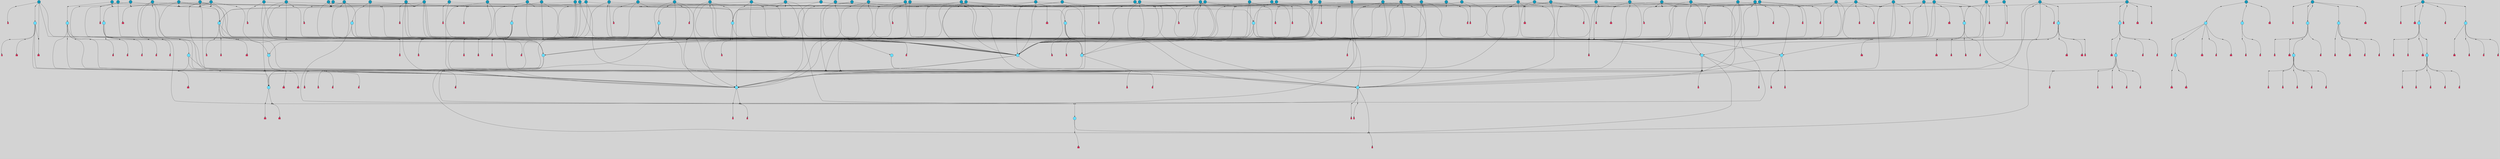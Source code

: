 // File exported with GEGELATI v1.3.1
// On the 2024-04-08 17:41:55
// With the File::TPGGraphDotExporter
digraph{
	graph[pad = "0.212, 0.055" bgcolor = lightgray]
	node[shape=circle style = filled label = ""]
		T7 [fillcolor="#66ddff"]
		T9 [fillcolor="#66ddff"]
		T11 [fillcolor="#66ddff"]
		T24 [fillcolor="#66ddff"]
		T59 [fillcolor="#66ddff"]
		T95 [fillcolor="#66ddff"]
		T102 [fillcolor="#66ddff"]
		T111 [fillcolor="#66ddff"]
		T214 [fillcolor="#66ddff"]
		T258 [fillcolor="#66ddff"]
		T283 [fillcolor="#66ddff"]
		T320 [fillcolor="#66ddff"]
		T321 [fillcolor="#66ddff"]
		T322 [fillcolor="#66ddff"]
		T323 [fillcolor="#1199bb"]
		T324 [fillcolor="#66ddff"]
		T325 [fillcolor="#66ddff"]
		T326 [fillcolor="#66ddff"]
		T327 [fillcolor="#1199bb"]
		T407 [fillcolor="#66ddff"]
		T415 [fillcolor="#1199bb"]
		T20 [fillcolor="#1199bb"]
		T429 [fillcolor="#66ddff"]
		T440 [fillcolor="#66ddff"]
		T466 [fillcolor="#1199bb"]
		T487 [fillcolor="#66ddff"]
		T488 [fillcolor="#1199bb"]
		T540 [fillcolor="#66ddff"]
		T556 [fillcolor="#66ddff"]
		T566 [fillcolor="#66ddff"]
		T581 [fillcolor="#1199bb"]
		T585 [fillcolor="#66ddff"]
		T599 [fillcolor="#1199bb"]
		T603 [fillcolor="#1199bb"]
		T614 [fillcolor="#1199bb"]
		T616 [fillcolor="#1199bb"]
		T618 [fillcolor="#1199bb"]
		T619 [fillcolor="#1199bb"]
		T622 [fillcolor="#1199bb"]
		T550 [fillcolor="#1199bb"]
		T623 [fillcolor="#66ddff"]
		T624 [fillcolor="#66ddff"]
		T625 [fillcolor="#66ddff"]
		T629 [fillcolor="#1199bb"]
		T642 [fillcolor="#1199bb"]
		T646 [fillcolor="#1199bb"]
		T653 [fillcolor="#1199bb"]
		T655 [fillcolor="#1199bb"]
		T657 [fillcolor="#1199bb"]
		T663 [fillcolor="#1199bb"]
		T664 [fillcolor="#1199bb"]
		T666 [fillcolor="#1199bb"]
		T668 [fillcolor="#1199bb"]
		T675 [fillcolor="#1199bb"]
		T676 [fillcolor="#1199bb"]
		T678 [fillcolor="#1199bb"]
		T680 [fillcolor="#1199bb"]
		T681 [fillcolor="#1199bb"]
		T686 [fillcolor="#1199bb"]
		T691 [fillcolor="#1199bb"]
		T692 [fillcolor="#1199bb"]
		T695 [fillcolor="#1199bb"]
		T696 [fillcolor="#1199bb"]
		T697 [fillcolor="#1199bb"]
		T698 [fillcolor="#1199bb"]
		T497 [fillcolor="#1199bb"]
		T699 [fillcolor="#1199bb"]
		T700 [fillcolor="#1199bb"]
		T701 [fillcolor="#1199bb"]
		T374 [fillcolor="#1199bb"]
		T702 [fillcolor="#1199bb"]
		T704 [fillcolor="#1199bb"]
		T705 [fillcolor="#1199bb"]
		T706 [fillcolor="#1199bb"]
		T707 [fillcolor="#1199bb"]
		T708 [fillcolor="#1199bb"]
		T710 [fillcolor="#1199bb"]
		T711 [fillcolor="#1199bb"]
		T712 [fillcolor="#1199bb"]
		T713 [fillcolor="#1199bb"]
		T715 [fillcolor="#1199bb"]
		T716 [fillcolor="#66ddff"]
		T717 [fillcolor="#66ddff"]
		T718 [fillcolor="#66ddff"]
		T719 [fillcolor="#1199bb"]
		T720 [fillcolor="#66ddff"]
		T249 [fillcolor="#66ddff"]
		T721 [fillcolor="#66ddff"]
		T722 [fillcolor="#1199bb"]
		T723 [fillcolor="#1199bb"]
		T724 [fillcolor="#1199bb"]
		T725 [fillcolor="#66ddff"]
		T726 [fillcolor="#1199bb"]
		T727 [fillcolor="#1199bb"]
		T728 [fillcolor="#1199bb"]
		T732 [fillcolor="#1199bb"]
		T733 [fillcolor="#1199bb"]
		T734 [fillcolor="#1199bb"]
		T735 [fillcolor="#1199bb"]
		T736 [fillcolor="#1199bb"]
		T738 [fillcolor="#1199bb"]
		T739 [fillcolor="#1199bb"]
		T740 [fillcolor="#1199bb"]
		T742 [fillcolor="#1199bb"]
		T745 [fillcolor="#1199bb"]
		T747 [fillcolor="#1199bb"]
		T748 [fillcolor="#1199bb"]
		T749 [fillcolor="#1199bb"]
		T750 [fillcolor="#1199bb"]
		T751 [fillcolor="#1199bb"]
		T752 [fillcolor="#1199bb"]
		P8228 [fillcolor="#cccccc" shape=point] //-3|
		I8228 [shape=box style=invis label="1|6&2|7#0|7&#92;n10|2&0|7#1|3&#92;n9|6&2|7#2|2&#92;n5|3&0|7#0|7&#92;n1|6&2|3#0|0&#92;n2|3&2|3#2|2&#92;n5|1&2|6#0|6&#92;n"]
		P8228 -> I8228[style=invis]
		A5671 [fillcolor="#ff3366" shape=box margin=0.03 width=0 height=0 label="7"]
		T7 -> P8228 -> A5671
		P8229 [fillcolor="#cccccc" shape=point] //5|
		I8229 [shape=box style=invis label="0|5&2|3#0|1&#92;n0|6&2|1#2|4&#92;n6|2&2|6#0|7&#92;n7|4&0|3#0|1&#92;n5|4&0|7#1|6&#92;n9|1&0|5#2|2&#92;n6|3&2|3#1|7&#92;n11|7&2|4#1|6&#92;n2|5&0|1#0|0&#92;n4|7&0|0#0|2&#92;n6|2&0|6#0|0&#92;n2|1&2|6#2|4&#92;n10|0&2|0#1|0&#92;n6|6&2|4#0|6&#92;n"]
		P8229 -> I8229[style=invis]
		A5672 [fillcolor="#ff3366" shape=box margin=0.03 width=0 height=0 label="8"]
		T7 -> P8229 -> A5672
		P8230 [fillcolor="#cccccc" shape=point] //-6|
		I8230 [shape=box style=invis label="11|1&0|7#2|0&#92;n10|4&0|1#1|0&#92;n4|3&2|4#2|1&#92;n0|5&2|0#0|0&#92;n6|1&0|0#0|3&#92;n8|2&2|0#0|4&#92;n11|4&2|0#1|6&#92;n7|0&2|6#2|3&#92;n5|3&2|6#2|0&#92;n2|0&2|0#0|4&#92;n"]
		P8230 -> I8230[style=invis]
		A5673 [fillcolor="#ff3366" shape=box margin=0.03 width=0 height=0 label="9"]
		T9 -> P8230 -> A5673
		P8231 [fillcolor="#cccccc" shape=point] //2|
		I8231 [shape=box style=invis label="6|3&2|7#1|4&#92;n8|6&0|0#2|5&#92;n2|1&0|2#0|3&#92;n8|7&0|6#0|4&#92;n2|1&2|0#0|1&#92;n0|0&2|2#2|3&#92;n6|6&0|7#2|1&#92;n6|1&0|7#2|6&#92;n5|4&2|7#0|4&#92;n0|3&0|4#2|0&#92;n11|0&2|0#2|5&#92;n4|5&2|5#2|4&#92;n5|7&0|6#0|4&#92;n9|7&2|5#0|3&#92;n5|4&2|1#0|3&#92;n5|3&0|1#1|7&#92;n0|4&0|3#2|5&#92;n"]
		P8231 -> I8231[style=invis]
		A5674 [fillcolor="#ff3366" shape=box margin=0.03 width=0 height=0 label="10"]
		T9 -> P8231 -> A5674
		P8232 [fillcolor="#cccccc" shape=point] //6|
		I8232 [shape=box style=invis label="3|0&2|7#2|2&#92;n3|2&0|4#2|5&#92;n5|1&0|2#1|0&#92;n8|7&0|1#2|0&#92;n8|5&0|3#0|6&#92;n0|2&0|2#2|3&#92;n1|5&2|5#0|5&#92;n5|6&0|6#0|7&#92;n6|7&0|0#2|6&#92;n1|2&2|3#0|0&#92;n7|7&2|3#0|4&#92;n0|7&2|7#0|6&#92;n1|0&2|2#2|7&#92;n4|4&0|1#0|0&#92;n"]
		P8232 -> I8232[style=invis]
		A5675 [fillcolor="#ff3366" shape=box margin=0.03 width=0 height=0 label="11"]
		T11 -> P8232 -> A5675
		P8233 [fillcolor="#cccccc" shape=point] //-4|
		I8233 [shape=box style=invis label="4|1&0|4#2|6&#92;n1|2&2|2#2|0&#92;n1|2&2|0#0|6&#92;n8|4&2|3#2|5&#92;n5|5&2|1#1|0&#92;n"]
		P8233 -> I8233[style=invis]
		A5676 [fillcolor="#ff3366" shape=box margin=0.03 width=0 height=0 label="12"]
		T11 -> P8233 -> A5676
		P8234 [fillcolor="#cccccc" shape=point] //1|
		I8234 [shape=box style=invis label="5|1&0|6#2|7&#92;n2|4&0|4#2|2&#92;n0|6&0|5#0|4&#92;n10|6&2|5#1|6&#92;n9|3&0|1#1|7&#92;n10|3&2|2#1|0&#92;n5|0&0|0#2|1&#92;n11|3&2|3#1|5&#92;n10|3&0|1#1|0&#92;n2|4&0|1#0|1&#92;n0|2&0|3#2|4&#92;n9|2&2|1#2|5&#92;n11|7&2|6#2|6&#92;n"]
		P8234 -> I8234[style=invis]
		T24 -> P8234 -> T7
		P8235 [fillcolor="#cccccc" shape=point] //5|
		I8235 [shape=box style=invis label="3|0&2|0#0|1&#92;n3|0&0|7#0|1&#92;n5|3&0|2#2|6&#92;n4|4&2|4#2|6&#92;n11|2&0|7#1|6&#92;n2|7&2|2#2|5&#92;n9|3&2|6#2|7&#92;n7|7&0|0#0|4&#92;n6|1&2|4#2|3&#92;n5|4&2|0#1|6&#92;n1|3&0|7#0|4&#92;n"]
		P8235 -> I8235[style=invis]
		A5677 [fillcolor="#ff3366" shape=box margin=0.03 width=0 height=0 label="7"]
		T24 -> P8235 -> A5677
		P8236 [fillcolor="#cccccc" shape=point] //-2|
		I8236 [shape=box style=invis label="4|1&0|4#0|3&#92;n4|2&0|5#2|0&#92;n5|5&2|6#0|5&#92;n1|4&0|1#0|2&#92;n6|3&2|7#1|5&#92;n0|4&2|0#0|3&#92;n8|5&2|5#1|2&#92;n10|7&2|7#1|1&#92;n3|4&0|0#2|1&#92;n3|6&2|5#2|5&#92;n8|3&0|1#0|7&#92;n10|0&2|7#1|3&#92;n4|1&2|4#0|1&#92;n9|3&2|0#0|4&#92;n3|6&2|0#0|4&#92;n1|2&0|6#2|1&#92;n4|0&2|1#2|2&#92;n"]
		P8236 -> I8236[style=invis]
		A5678 [fillcolor="#ff3366" shape=box margin=0.03 width=0 height=0 label="14"]
		T24 -> P8236 -> A5678
		P8237 [fillcolor="#cccccc" shape=point] //8|
		I8237 [shape=box style=invis label="9|0&0|1#2|0&#92;n10|1&2|5#1|4&#92;n8|2&2|6#0|4&#92;n4|5&0|3#0|1&#92;n2|4&2|5#2|3&#92;n4|2&2|2#0|2&#92;n7|5&0|2#0|0&#92;n8|2&2|1#1|3&#92;n8|7&0|7#2|1&#92;n1|1&0|0#0|7&#92;n5|6&2|5#1|0&#92;n6|3&2|5#0|0&#92;n11|4&0|3#2|6&#92;n1|2&2|4#0|7&#92;n5|6&0|1#2|0&#92;n11|3&0|2#0|7&#92;n"]
		P8237 -> I8237[style=invis]
		A5679 [fillcolor="#ff3366" shape=box margin=0.03 width=0 height=0 label="6"]
		T59 -> P8237 -> A5679
		T59 -> P8235
		T59 -> P8230
		T59 -> P8235
		P8238 [fillcolor="#cccccc" shape=point] //4|
		I8238 [shape=box style=invis label="4|3&0|6#0|3&#92;n5|7&2|3#2|2&#92;n5|6&0|7#1|2&#92;n1|4&2|6#0|3&#92;n8|4&2|1#2|5&#92;n9|5&2|4#1|4&#92;n2|4&0|5#0|7&#92;n10|0&0|6#1|3&#92;n3|0&0|6#0|2&#92;n2|7&2|7#2|6&#92;n5|2&0|5#1|5&#92;n10|4&2|5#1|7&#92;n4|0&0|4#2|4&#92;n11|1&0|4#2|6&#92;n10|6&2|0#1|4&#92;n9|7&0|3#1|4&#92;n4|5&2|7#0|6&#92;n11|5&2|6#2|3&#92;n0|3&0|5#0|1&#92;n"]
		P8238 -> I8238[style=invis]
		A5680 [fillcolor="#ff3366" shape=box margin=0.03 width=0 height=0 label="13"]
		T95 -> P8238 -> A5680
		P8239 [fillcolor="#cccccc" shape=point] //8|
		I8239 [shape=box style=invis label="9|7&0|5#2|5&#92;n3|3&2|3#0|2&#92;n9|5&2|2#1|0&#92;n2|3&0|6#0|3&#92;n4|4&2|5#2|7&#92;n11|3&2|0#1|5&#92;n6|6&2|1#2|2&#92;n4|6&0|1#2|2&#92;n2|5&2|7#2|2&#92;n7|7&2|2#2|3&#92;n6|5&0|3#2|6&#92;n6|7&0|6#0|2&#92;n"]
		P8239 -> I8239[style=invis]
		A5681 [fillcolor="#ff3366" shape=box margin=0.03 width=0 height=0 label="14"]
		T95 -> P8239 -> A5681
		P8240 [fillcolor="#cccccc" shape=point] //2|
		I8240 [shape=box style=invis label="4|1&0|4#2|6&#92;n5|5&2|1#1|0&#92;n1|0&2|0#0|6&#92;n8|4&2|3#2|5&#92;n"]
		P8240 -> I8240[style=invis]
		T95 -> P8240 -> T11
		P8241 [fillcolor="#cccccc" shape=point] //-9|
		I8241 [shape=box style=invis label="2|0&2|0#2|1&#92;n4|4&2|4#2|6&#92;n9|1&0|3#1|7&#92;n5|3&0|2#2|6&#92;n2|7&2|2#2|5&#92;n5|4&2|0#1|6&#92;n3|0&0|7#0|1&#92;n1|3&0|7#0|4&#92;n11|6&2|2#0|7&#92;n7|7&0|0#0|4&#92;n11|0&0|7#1|6&#92;n9|3&2|6#2|7&#92;n"]
		P8241 -> I8241[style=invis]
		A5682 [fillcolor="#ff3366" shape=box margin=0.03 width=0 height=0 label="7"]
		T95 -> P8241 -> A5682
		P8242 [fillcolor="#cccccc" shape=point] //-8|
		I8242 [shape=box style=invis label="7|5&0|4#2|4&#92;n"]
		P8242 -> I8242[style=invis]
		A5683 [fillcolor="#ff3366" shape=box margin=0.03 width=0 height=0 label="3"]
		T95 -> P8242 -> A5683
		P8243 [fillcolor="#cccccc" shape=point] //7|
		I8243 [shape=box style=invis label="3|3&2|7#0|4&#92;n4|3&2|6#0|3&#92;n8|4&0|6#1|2&#92;n5|6&2|3#0|4&#92;n0|7&2|1#0|5&#92;n8|7&2|2#2|5&#92;n9|1&0|0#1|0&#92;n10|1&2|1#1|4&#92;n10|5&0|6#1|7&#92;n5|2&2|3#0|4&#92;n2|0&2|6#2|7&#92;n1|7&0|1#0|7&#92;n"]
		P8243 -> I8243[style=invis]
		A5684 [fillcolor="#ff3366" shape=box margin=0.03 width=0 height=0 label="2"]
		T102 -> P8243 -> A5684
		T102 -> P8242
		P8244 [fillcolor="#cccccc" shape=point] //8|
		I8244 [shape=box style=invis label="7|0&0|2#1|4&#92;n8|1&2|3#0|5&#92;n0|6&0|5#0|5&#92;n3|7&2|1#0|6&#92;n9|4&2|7#1|6&#92;n1|7&2|5#2|2&#92;n8|5&2|0#0|3&#92;n0|2&0|2#0|0&#92;n3|5&0|2#0|3&#92;n"]
		P8244 -> I8244[style=invis]
		A5685 [fillcolor="#ff3366" shape=box margin=0.03 width=0 height=0 label="5"]
		T102 -> P8244 -> A5685
		P8245 [fillcolor="#cccccc" shape=point] //-5|
		I8245 [shape=box style=invis label="0|0&2|3#0|2&#92;n10|5&0|6#1|3&#92;n7|3&0|6#2|3&#92;n3|4&0|6#0|6&#92;n10|5&0|2#1|1&#92;n5|0&0|1#0|3&#92;n6|6&2|5#1|5&#92;n7|4&0|2#1|7&#92;n5|7&0|1#2|5&#92;n1|5&0|0#0|3&#92;n7|5&2|1#2|6&#92;n9|0&0|2#0|0&#92;n4|0&2|4#0|0&#92;n4|6&0|0#2|3&#92;n3|1&0|6#2|5&#92;n7|7&2|1#2|3&#92;n9|4&2|2#0|6&#92;n"]
		P8245 -> I8245[style=invis]
		T111 -> P8245 -> T9
		P8246 [fillcolor="#cccccc" shape=point] //7|
		I8246 [shape=box style=invis label="7|4&2|1#2|0&#92;n4|1&2|4#2|3&#92;n5|0&2|0#2|2&#92;n6|1&2|4#2|6&#92;n"]
		P8246 -> I8246[style=invis]
		A5686 [fillcolor="#ff3366" shape=box margin=0.03 width=0 height=0 label="9"]
		T111 -> P8246 -> A5686
		P8247 [fillcolor="#cccccc" shape=point] //2|
		I8247 [shape=box style=invis label="3|0&2|0#0|1&#92;n11|2&0|7#1|6&#92;n8|7&2|4#0|5&#92;n5|3&0|2#2|6&#92;n4|4&2|4#2|6&#92;n3|0&0|7#0|1&#92;n2|7&2|2#2|5&#92;n9|3&2|6#2|7&#92;n7|7&0|0#0|4&#92;n6|1&2|4#1|3&#92;n5|4&2|0#1|6&#92;n1|3&0|7#0|4&#92;n"]
		P8247 -> I8247[style=invis]
		A5687 [fillcolor="#ff3366" shape=box margin=0.03 width=0 height=0 label="7"]
		T111 -> P8247 -> A5687
		T111 -> P8230
		P8248 [fillcolor="#cccccc" shape=point] //6|
		I8248 [shape=box style=invis label="9|4&2|7#0|6&#92;n8|4&0|1#1|0&#92;n1|3&0|0#2|1&#92;n2|4&0|6#2|2&#92;n5|1&2|5#0|7&#92;n3|0&0|3#2|6&#92;n2|2&2|6#0|2&#92;n8|4&0|4#2|2&#92;n5|1&2|4#0|3&#92;n9|4&0|6#0|6&#92;n5|0&2|2#1|5&#92;n11|7&0|0#1|1&#92;n0|4&0|3#0|3&#92;n7|7&2|4#2|5&#92;n1|5&0|1#2|1&#92;n"]
		P8248 -> I8248[style=invis]
		A5688 [fillcolor="#ff3366" shape=box margin=0.03 width=0 height=0 label="1"]
		T214 -> P8248 -> A5688
		P8249 [fillcolor="#cccccc" shape=point] //5|
		I8249 [shape=box style=invis label="9|4&2|3#1|3&#92;n0|4&2|4#0|5&#92;n6|1&2|6#2|5&#92;n4|0&0|5#2|0&#92;n"]
		P8249 -> I8249[style=invis]
		A5689 [fillcolor="#ff3366" shape=box margin=0.03 width=0 height=0 label="7"]
		T214 -> P8249 -> A5689
		P8250 [fillcolor="#cccccc" shape=point] //8|
		I8250 [shape=box style=invis label="9|0&0|1#2|0&#92;n10|1&2|5#1|4&#92;n8|2&2|6#0|4&#92;n2|4&2|5#2|3&#92;n4|2&2|2#0|2&#92;n7|5&0|2#0|0&#92;n8|2&2|1#1|3&#92;n8|7&0|7#2|1&#92;n1|1&0|0#0|7&#92;n5|6&2|5#1|0&#92;n6|6&2|5#0|0&#92;n11|4&0|3#2|6&#92;n4|2&2|4#0|7&#92;n5|6&0|1#2|0&#92;n11|3&0|2#0|7&#92;n"]
		P8250 -> I8250[style=invis]
		A5690 [fillcolor="#ff3366" shape=box margin=0.03 width=0 height=0 label="6"]
		T214 -> P8250 -> A5690
		P8251 [fillcolor="#cccccc" shape=point] //10|
		I8251 [shape=box style=invis label="4|5&2|7#2|1&#92;n1|7&2|3#0|6&#92;n3|5&2|2#0|3&#92;n10|3&0|7#1|4&#92;n7|1&0|4#2|6&#92;n10|2&0|3#1|7&#92;n9|5&2|0#0|4&#92;n4|0&0|3#2|7&#92;n11|4&2|6#1|2&#92;n5|4&2|7#0|2&#92;n2|6&2|4#0|0&#92;n6|5&0|7#2|1&#92;n5|3&2|3#1|6&#92;n10|7&2|0#1|2&#92;n"]
		P8251 -> I8251[style=invis]
		A5691 [fillcolor="#ff3366" shape=box margin=0.03 width=0 height=0 label="5"]
		T214 -> P8251 -> A5691
		P8252 [fillcolor="#cccccc" shape=point] //5|
		I8252 [shape=box style=invis label="3|0&2|0#0|1&#92;n3|0&0|7#0|1&#92;n5|3&0|2#2|6&#92;n4|4&2|4#2|6&#92;n11|2&0|7#1|6&#92;n2|7&2|2#2|5&#92;n9|3&2|6#2|7&#92;n7|7&0|0#0|4&#92;n6|1&2|4#2|3&#92;n5|4&2|0#1|6&#92;n1|3&0|7#0|4&#92;n"]
		P8252 -> I8252[style=invis]
		A5692 [fillcolor="#ff3366" shape=box margin=0.03 width=0 height=0 label="7"]
		T214 -> P8252 -> A5692
		P8253 [fillcolor="#cccccc" shape=point] //2|
		I8253 [shape=box style=invis label="9|1&2|3#0|1&#92;n5|3&2|4#2|7&#92;n11|0&2|3#0|4&#92;n7|0&2|4#0|4&#92;n5|2&2|0#2|4&#92;n7|3&0|7#0|5&#92;n"]
		P8253 -> I8253[style=invis]
		A5693 [fillcolor="#ff3366" shape=box margin=0.03 width=0 height=0 label="2"]
		T258 -> P8253 -> A5693
		T258 -> P8230
		P8254 [fillcolor="#cccccc" shape=point] //-5|
		I8254 [shape=box style=invis label="8|7&0|3#0|3&#92;n6|4&2|1#0|5&#92;n2|2&2|6#2|0&#92;n4|7&2|0#2|3&#92;n10|5&2|1#1|5&#92;n2|0&0|7#2|0&#92;n5|3&2|2#2|0&#92;n6|7&0|0#1|0&#92;n"]
		P8254 -> I8254[style=invis]
		A5694 [fillcolor="#ff3366" shape=box margin=0.03 width=0 height=0 label="1"]
		T258 -> P8254 -> A5694
		T258 -> P8240
		P8255 [fillcolor="#cccccc" shape=point] //5|
		I8255 [shape=box style=invis label="1|6&2|7#0|7&#92;n9|2&2|7#2|2&#92;n10|2&0|7#1|3&#92;n5|3&0|7#0|7&#92;n7|0&2|7#2|2&#92;n1|6&2|3#0|0&#92;n2|3&2|3#2|2&#92;n"]
		P8255 -> I8255[style=invis]
		A5695 [fillcolor="#ff3366" shape=box margin=0.03 width=0 height=0 label="7"]
		T258 -> P8255 -> A5695
		P8256 [fillcolor="#cccccc" shape=point] //-10|
		I8256 [shape=box style=invis label="11|0&0|6#2|7&#92;n4|1&2|1#2|5&#92;n4|6&2|3#0|3&#92;n0|2&2|3#2|3&#92;n0|6&0|5#0|4&#92;n3|5&0|3#0|7&#92;n5|3&2|5#0|2&#92;n11|3&0|7#1|1&#92;n10|3&2|2#1|5&#92;n0|7&2|6#2|6&#92;n9|3&0|1#1|7&#92;n2|4&0|1#0|1&#92;n"]
		P8256 -> I8256[style=invis]
		T283 -> P8256 -> T7
		P8257 [fillcolor="#cccccc" shape=point] //3|
		I8257 [shape=box style=invis label="7|2&0|2#2|4&#92;n0|4&0|6#2|7&#92;n9|0&0|1#2|2&#92;n8|6&0|0#1|0&#92;n"]
		P8257 -> I8257[style=invis]
		A5696 [fillcolor="#ff3366" shape=box margin=0.03 width=0 height=0 label="3"]
		T283 -> P8257 -> A5696
		P8258 [fillcolor="#cccccc" shape=point] //1|
		I8258 [shape=box style=invis label="0|4&0|1#0|1&#92;n10|5&2|5#1|6&#92;n7|7&2|5#2|2&#92;n9|5&0|7#2|7&#92;n8|4&0|3#2|7&#92;n11|0&2|3#0|5&#92;n7|0&0|0#0|1&#92;n4|2&0|4#0|5&#92;n5|1&0|6#2|7&#92;n11|3&0|7#1|3&#92;n"]
		P8258 -> I8258[style=invis]
		T283 -> P8258 -> T7
		P8259 [fillcolor="#cccccc" shape=point] //-4|
		I8259 [shape=box style=invis label="4|1&0|4#2|6&#92;n1|2&2|2#2|0&#92;n1|2&2|0#0|6&#92;n8|4&2|3#2|5&#92;n5|5&2|1#1|0&#92;n"]
		P8259 -> I8259[style=invis]
		A5697 [fillcolor="#ff3366" shape=box margin=0.03 width=0 height=0 label="12"]
		T320 -> P8259 -> A5697
		P8260 [fillcolor="#cccccc" shape=point] //-9|
		I8260 [shape=box style=invis label="2|0&2|0#2|1&#92;n4|4&2|4#2|6&#92;n9|1&0|3#1|7&#92;n5|3&0|2#2|6&#92;n2|7&2|2#2|5&#92;n5|4&2|0#1|6&#92;n3|0&0|7#0|1&#92;n1|3&0|7#0|4&#92;n11|6&2|2#0|7&#92;n7|7&0|0#0|4&#92;n11|0&0|7#1|6&#92;n9|3&2|6#2|7&#92;n"]
		P8260 -> I8260[style=invis]
		A5698 [fillcolor="#ff3366" shape=box margin=0.03 width=0 height=0 label="7"]
		T321 -> P8260 -> A5698
		P8261 [fillcolor="#cccccc" shape=point] //6|
		I8261 [shape=box style=invis label="3|0&2|7#2|2&#92;n3|2&0|4#2|5&#92;n5|1&0|2#1|0&#92;n8|7&0|1#2|0&#92;n8|5&0|3#0|6&#92;n0|2&0|2#2|3&#92;n1|5&2|5#0|5&#92;n5|6&0|6#0|7&#92;n6|7&0|0#2|6&#92;n1|2&2|3#0|0&#92;n7|7&2|3#0|4&#92;n0|7&2|7#0|6&#92;n1|0&2|2#2|7&#92;n4|4&0|1#0|0&#92;n"]
		P8261 -> I8261[style=invis]
		A5699 [fillcolor="#ff3366" shape=box margin=0.03 width=0 height=0 label="11"]
		T320 -> P8261 -> A5699
		P8262 [fillcolor="#cccccc" shape=point] //2|
		I8262 [shape=box style=invis label="4|1&0|4#2|6&#92;n5|5&2|1#1|0&#92;n1|0&2|0#0|6&#92;n8|4&2|3#2|5&#92;n"]
		P8262 -> I8262[style=invis]
		T321 -> P8262 -> T320
		P8263 [fillcolor="#cccccc" shape=point] //-3|
		I8263 [shape=box style=invis label="4|5&0|0#0|0&#92;n4|7&0|0#0|2&#92;n0|6&2|1#2|4&#92;n9|1&0|5#2|2&#92;n10|0&2|0#1|0&#92;n6|6&2|4#0|6&#92;n2|5&0|1#0|0&#92;n6|3&2|3#1|7&#92;n11|7&2|4#1|6&#92;n6|2&2|6#0|1&#92;n6|2&0|0#0|0&#92;n9|1&2|6#2|4&#92;n10|4&0|3#1|1&#92;n5|4&2|7#1|6&#92;n"]
		P8263 -> I8263[style=invis]
		T323 -> P8263 -> T321
		P8264 [fillcolor="#cccccc" shape=point] //5|
		I8264 [shape=box style=invis label="0|5&2|3#0|1&#92;n0|6&2|1#2|4&#92;n6|2&2|6#0|7&#92;n7|4&0|3#0|1&#92;n5|4&0|7#1|6&#92;n9|1&0|5#2|2&#92;n6|3&2|3#1|7&#92;n11|7&2|4#1|6&#92;n2|5&0|1#0|0&#92;n4|7&0|0#0|2&#92;n6|2&0|6#0|0&#92;n2|1&2|6#2|4&#92;n10|0&2|0#1|0&#92;n6|6&2|4#0|6&#92;n"]
		P8264 -> I8264[style=invis]
		A5700 [fillcolor="#ff3366" shape=box margin=0.03 width=0 height=0 label="8"]
		T322 -> P8264 -> A5700
		P8265 [fillcolor="#cccccc" shape=point] //8|
		I8265 [shape=box style=invis label="9|7&0|5#2|5&#92;n3|3&2|3#0|2&#92;n9|5&2|2#1|0&#92;n2|3&0|6#0|3&#92;n4|4&2|5#2|7&#92;n11|3&2|0#1|5&#92;n6|6&2|1#2|2&#92;n4|6&0|1#2|2&#92;n2|5&2|7#2|2&#92;n7|7&2|2#2|3&#92;n6|5&0|3#2|6&#92;n6|7&0|6#0|2&#92;n"]
		P8265 -> I8265[style=invis]
		A5701 [fillcolor="#ff3366" shape=box margin=0.03 width=0 height=0 label="14"]
		T321 -> P8265 -> A5701
		P8266 [fillcolor="#cccccc" shape=point] //-3|
		I8266 [shape=box style=invis label="1|6&2|7#0|7&#92;n10|2&0|7#1|3&#92;n9|6&2|7#2|2&#92;n5|3&0|7#0|7&#92;n1|6&2|3#0|0&#92;n2|3&2|3#2|2&#92;n5|1&2|6#0|6&#92;n"]
		P8266 -> I8266[style=invis]
		A5702 [fillcolor="#ff3366" shape=box margin=0.03 width=0 height=0 label="7"]
		T322 -> P8266 -> A5702
		P8267 [fillcolor="#cccccc" shape=point] //-8|
		I8267 [shape=box style=invis label="7|5&0|4#2|4&#92;n"]
		P8267 -> I8267[style=invis]
		A5703 [fillcolor="#ff3366" shape=box margin=0.03 width=0 height=0 label="3"]
		T321 -> P8267 -> A5703
		P8268 [fillcolor="#cccccc" shape=point] //4|
		I8268 [shape=box style=invis label="4|3&0|6#0|3&#92;n5|7&2|3#2|2&#92;n5|6&0|7#1|2&#92;n1|4&2|6#0|3&#92;n8|4&2|1#2|5&#92;n9|5&2|4#1|4&#92;n2|4&0|5#0|7&#92;n10|0&0|6#1|3&#92;n3|0&0|6#0|2&#92;n2|7&2|7#2|6&#92;n5|2&0|5#1|5&#92;n10|4&2|5#1|7&#92;n4|0&0|4#2|4&#92;n11|1&0|4#2|6&#92;n10|6&2|0#1|4&#92;n9|7&0|3#1|4&#92;n4|5&2|7#0|6&#92;n11|5&2|6#2|3&#92;n0|3&0|5#0|1&#92;n"]
		P8268 -> I8268[style=invis]
		A5704 [fillcolor="#ff3366" shape=box margin=0.03 width=0 height=0 label="13"]
		T321 -> P8268 -> A5704
		P8269 [fillcolor="#cccccc" shape=point] //1|
		I8269 [shape=box style=invis label="0|4&0|1#0|1&#92;n10|5&2|5#1|6&#92;n7|7&2|5#2|2&#92;n9|5&0|7#2|7&#92;n8|4&0|3#2|7&#92;n11|0&2|3#0|5&#92;n7|0&0|0#0|1&#92;n4|2&0|4#0|5&#92;n5|1&0|6#2|7&#92;n11|3&0|7#1|3&#92;n"]
		P8269 -> I8269[style=invis]
		T323 -> P8269 -> T322
		P8270 [fillcolor="#cccccc" shape=point] //4|
		I8270 [shape=box style=invis label="4|3&0|6#0|3&#92;n5|7&2|3#2|2&#92;n5|6&0|7#1|2&#92;n1|4&2|6#0|3&#92;n8|4&2|1#2|5&#92;n9|5&2|4#1|4&#92;n2|4&0|5#0|7&#92;n10|0&0|6#1|3&#92;n3|0&0|6#0|2&#92;n2|7&2|7#2|6&#92;n5|2&0|5#1|5&#92;n10|4&2|5#1|7&#92;n4|0&0|4#2|4&#92;n11|1&0|4#2|6&#92;n10|6&2|0#1|4&#92;n9|7&0|3#1|4&#92;n4|5&2|7#0|6&#92;n11|5&2|6#2|3&#92;n0|3&0|5#0|1&#92;n"]
		P8270 -> I8270[style=invis]
		A5705 [fillcolor="#ff3366" shape=box margin=0.03 width=0 height=0 label="13"]
		T323 -> P8270 -> A5705
		P8271 [fillcolor="#cccccc" shape=point] //-9|
		I8271 [shape=box style=invis label="2|0&2|0#2|1&#92;n4|4&2|4#2|6&#92;n9|1&0|3#1|7&#92;n5|3&0|2#2|6&#92;n2|7&2|2#2|5&#92;n5|4&2|0#1|6&#92;n3|0&0|7#0|1&#92;n1|3&0|7#0|4&#92;n11|6&2|2#0|7&#92;n7|7&0|0#0|4&#92;n11|0&0|7#1|6&#92;n9|3&2|6#2|7&#92;n"]
		P8271 -> I8271[style=invis]
		A5706 [fillcolor="#ff3366" shape=box margin=0.03 width=0 height=0 label="7"]
		T325 -> P8271 -> A5706
		P8272 [fillcolor="#cccccc" shape=point] //-4|
		I8272 [shape=box style=invis label="4|1&0|4#2|6&#92;n1|2&2|2#2|0&#92;n1|2&2|0#0|6&#92;n8|4&2|3#2|5&#92;n5|5&2|1#1|0&#92;n"]
		P8272 -> I8272[style=invis]
		A5707 [fillcolor="#ff3366" shape=box margin=0.03 width=0 height=0 label="12"]
		T324 -> P8272 -> A5707
		P8273 [fillcolor="#cccccc" shape=point] //6|
		I8273 [shape=box style=invis label="3|0&2|7#2|2&#92;n3|2&0|4#2|5&#92;n5|1&0|2#1|0&#92;n8|7&0|1#2|0&#92;n8|5&0|3#0|6&#92;n0|2&0|2#2|3&#92;n1|5&2|5#0|5&#92;n5|6&0|6#0|7&#92;n6|7&0|0#2|6&#92;n1|2&2|3#0|0&#92;n7|7&2|3#0|4&#92;n0|7&2|7#0|6&#92;n1|0&2|2#2|7&#92;n4|4&0|1#0|0&#92;n"]
		P8273 -> I8273[style=invis]
		A5708 [fillcolor="#ff3366" shape=box margin=0.03 width=0 height=0 label="11"]
		T324 -> P8273 -> A5708
		P8274 [fillcolor="#cccccc" shape=point] //2|
		I8274 [shape=box style=invis label="4|1&0|4#2|6&#92;n5|5&2|1#1|0&#92;n1|0&2|0#0|6&#92;n8|4&2|3#2|5&#92;n"]
		P8274 -> I8274[style=invis]
		T325 -> P8274 -> T324
		P8275 [fillcolor="#cccccc" shape=point] //4|
		I8275 [shape=box style=invis label="4|3&0|6#0|3&#92;n5|7&2|3#2|2&#92;n5|6&0|7#1|2&#92;n1|4&2|6#0|3&#92;n8|4&2|1#2|5&#92;n9|5&2|4#1|4&#92;n2|4&0|5#0|7&#92;n10|0&0|6#1|3&#92;n3|0&0|6#0|2&#92;n2|7&2|7#2|6&#92;n5|2&0|5#1|5&#92;n10|4&2|5#1|7&#92;n4|0&0|4#2|4&#92;n11|1&0|4#2|6&#92;n10|6&2|0#1|4&#92;n9|7&0|3#1|4&#92;n4|5&2|7#0|6&#92;n11|5&2|6#2|3&#92;n0|3&0|5#0|1&#92;n"]
		P8275 -> I8275[style=invis]
		A5709 [fillcolor="#ff3366" shape=box margin=0.03 width=0 height=0 label="13"]
		T325 -> P8275 -> A5709
		P8276 [fillcolor="#cccccc" shape=point] //-3|
		I8276 [shape=box style=invis label="4|5&0|0#0|0&#92;n4|7&0|0#0|2&#92;n0|6&2|1#2|4&#92;n9|1&0|5#2|2&#92;n10|0&2|0#1|0&#92;n6|6&2|4#0|6&#92;n2|5&0|1#0|0&#92;n6|3&2|3#1|7&#92;n11|7&2|4#1|6&#92;n6|2&2|6#0|1&#92;n6|2&0|0#0|0&#92;n9|1&2|6#2|4&#92;n10|4&0|3#1|1&#92;n5|4&2|7#1|6&#92;n"]
		P8276 -> I8276[style=invis]
		T327 -> P8276 -> T325
		P8277 [fillcolor="#cccccc" shape=point] //5|
		I8277 [shape=box style=invis label="0|5&2|3#0|1&#92;n0|6&2|1#2|4&#92;n6|2&2|6#0|7&#92;n7|4&0|3#0|1&#92;n5|4&0|7#1|6&#92;n9|1&0|5#2|2&#92;n6|3&2|3#1|7&#92;n11|7&2|4#1|6&#92;n2|5&0|1#0|0&#92;n4|7&0|0#0|2&#92;n6|2&0|6#0|0&#92;n2|1&2|6#2|4&#92;n10|0&2|0#1|0&#92;n6|6&2|4#0|6&#92;n"]
		P8277 -> I8277[style=invis]
		A5710 [fillcolor="#ff3366" shape=box margin=0.03 width=0 height=0 label="8"]
		T326 -> P8277 -> A5710
		P8278 [fillcolor="#cccccc" shape=point] //-8|
		I8278 [shape=box style=invis label="7|5&0|4#2|4&#92;n"]
		P8278 -> I8278[style=invis]
		A5711 [fillcolor="#ff3366" shape=box margin=0.03 width=0 height=0 label="3"]
		T325 -> P8278 -> A5711
		P8279 [fillcolor="#cccccc" shape=point] //-3|
		I8279 [shape=box style=invis label="1|6&2|7#0|7&#92;n10|2&0|7#1|3&#92;n9|6&2|7#2|2&#92;n5|3&0|7#0|7&#92;n1|6&2|3#0|0&#92;n2|3&2|3#2|2&#92;n5|1&2|6#0|6&#92;n"]
		P8279 -> I8279[style=invis]
		A5712 [fillcolor="#ff3366" shape=box margin=0.03 width=0 height=0 label="7"]
		T326 -> P8279 -> A5712
		P8280 [fillcolor="#cccccc" shape=point] //8|
		I8280 [shape=box style=invis label="9|7&0|5#2|5&#92;n3|3&2|3#0|2&#92;n9|5&2|2#1|0&#92;n2|3&0|6#0|3&#92;n4|4&2|5#2|7&#92;n11|3&2|0#1|5&#92;n6|6&2|1#2|2&#92;n4|6&0|1#2|2&#92;n2|5&2|7#2|2&#92;n7|7&2|2#2|3&#92;n6|5&0|3#2|6&#92;n6|7&0|6#0|2&#92;n"]
		P8280 -> I8280[style=invis]
		A5713 [fillcolor="#ff3366" shape=box margin=0.03 width=0 height=0 label="14"]
		T325 -> P8280 -> A5713
		P8281 [fillcolor="#cccccc" shape=point] //1|
		I8281 [shape=box style=invis label="0|4&0|1#0|1&#92;n10|5&2|5#1|6&#92;n7|7&2|5#2|2&#92;n9|5&0|7#2|7&#92;n8|4&0|3#2|7&#92;n11|0&2|3#0|5&#92;n7|0&0|0#0|1&#92;n4|2&0|4#0|5&#92;n5|1&0|6#2|7&#92;n11|3&0|7#1|3&#92;n"]
		P8281 -> I8281[style=invis]
		T327 -> P8281 -> T326
		P8282 [fillcolor="#cccccc" shape=point] //4|
		I8282 [shape=box style=invis label="4|3&0|6#0|3&#92;n5|7&2|3#2|2&#92;n5|6&0|7#1|2&#92;n1|4&2|6#0|3&#92;n8|4&2|1#2|5&#92;n9|5&2|4#1|4&#92;n2|4&0|5#0|7&#92;n10|0&0|6#1|3&#92;n3|0&0|6#0|2&#92;n2|7&2|7#2|6&#92;n5|2&0|5#1|5&#92;n10|4&2|5#1|7&#92;n4|0&0|4#2|4&#92;n11|1&0|4#2|6&#92;n10|6&2|0#1|4&#92;n9|7&0|3#1|4&#92;n4|5&2|7#0|6&#92;n11|5&2|6#2|3&#92;n0|3&0|5#0|1&#92;n"]
		P8282 -> I8282[style=invis]
		A5714 [fillcolor="#ff3366" shape=box margin=0.03 width=0 height=0 label="13"]
		T327 -> P8282 -> A5714
		P8283 [fillcolor="#cccccc" shape=point] //-1|
		I8283 [shape=box style=invis label="0|5&2|2#0|0&#92;n11|3&2|3#1|3&#92;n8|5&2|2#1|7&#92;n10|0&0|6#1|2&#92;n9|1&2|5#0|3&#92;n8|0&2|4#2|6&#92;n6|7&0|2#0|3&#92;n9|2&0|7#0|1&#92;n6|2&0|2#2|1&#92;n"]
		P8283 -> I8283[style=invis]
		A5715 [fillcolor="#ff3366" shape=box margin=0.03 width=0 height=0 label="7"]
		T407 -> P8283 -> A5715
		P8284 [fillcolor="#cccccc" shape=point] //-3|
		I8284 [shape=box style=invis label="7|7&0|0#0|4&#92;n11|2&0|7#1|6&#92;n8|7&2|4#0|5&#92;n5|3&0|2#2|6&#92;n4|4&2|4#2|6&#92;n3|0&0|7#0|6&#92;n2|7&2|2#2|5&#92;n9|3&2|6#2|7&#92;n6|7&0|0#0|7&#92;n3|0&2|0#0|1&#92;n6|1&2|4#1|3&#92;n5|4&2|0#1|6&#92;n1|3&0|7#0|4&#92;n"]
		P8284 -> I8284[style=invis]
		T407 -> P8284 -> T59
		P8285 [fillcolor="#cccccc" shape=point] //-5|
		I8285 [shape=box style=invis label="5|3&0|7#0|7&#92;n9|2&2|7#2|2&#92;n1|6&2|7#0|7&#92;n7|6&2|4#0|5&#92;n10|3&0|2#1|1&#92;n9|2&0|7#1|3&#92;n1|6&0|3#0|1&#92;n4|0&0|2#2|2&#92;n7|0&2|7#2|2&#92;n5|1&2|6#0|3&#92;n2|3&2|3#2|2&#92;n"]
		P8285 -> I8285[style=invis]
		T407 -> P8285 -> T102
		P8286 [fillcolor="#cccccc" shape=point] //1|
		I8286 [shape=box style=invis label="9|3&2|0#0|4&#92;n4|2&0|5#2|0&#92;n10|7&2|7#1|1&#92;n6|3&2|6#1|5&#92;n8|3&2|5#1|2&#92;n4|0&2|1#2|2&#92;n4|1&0|4#0|3&#92;n3|6&2|5#2|5&#92;n8|3&0|1#0|7&#92;n4|0&2|4#0|1&#92;n3|4&0|0#2|1&#92;n3|2&0|7#2|1&#92;n1|4&0|1#0|2&#92;n"]
		P8286 -> I8286[style=invis]
		A5716 [fillcolor="#ff3366" shape=box margin=0.03 width=0 height=0 label="14"]
		T407 -> P8286 -> A5716
		P8287 [fillcolor="#cccccc" shape=point] //3|
		I8287 [shape=box style=invis label="5|4&2|7#0|4&#92;n0|4&0|3#2|5&#92;n8|6&0|0#2|5&#92;n2|1&0|2#0|3&#92;n9|7&0|6#0|4&#92;n0|0&2|2#2|3&#92;n6|6&0|7#2|1&#92;n6|1&0|7#2|6&#92;n0|3&0|4#2|0&#92;n11|0&2|0#2|5&#92;n4|5&2|5#2|4&#92;n5|3&0|1#1|7&#92;n9|7&2|2#0|3&#92;n5|4&2|1#0|3&#92;n5|0&0|6#0|4&#92;n0|0&0|1#2|0&#92;n"]
		P8287 -> I8287[style=invis]
		A5717 [fillcolor="#ff3366" shape=box margin=0.03 width=0 height=0 label="10"]
		T407 -> P8287 -> A5717
		P8288 [fillcolor="#cccccc" shape=point] //6|
		I8288 [shape=box style=invis label="5|3&0|7#0|7&#92;n10|2&0|7#1|3&#92;n1|6&2|7#0|7&#92;n2|3&2|3#2|2&#92;n1|4&0|3#2|4&#92;n0|0&2|7#2|2&#92;n"]
		P8288 -> I8288[style=invis]
		A5718 [fillcolor="#ff3366" shape=box margin=0.03 width=0 height=0 label="7"]
		T415 -> P8288 -> A5718
		P8289 [fillcolor="#cccccc" shape=point] //7|
		I8289 [shape=box style=invis label="2|0&2|1#2|0&#92;n9|1&0|6#0|3&#92;n11|7&0|4#1|0&#92;n"]
		P8289 -> I8289[style=invis]
		T415 -> P8289 -> T111
		P8290 [fillcolor="#cccccc" shape=point] //-9|
		I8290 [shape=box style=invis label="4|7&0|0#0|2&#92;n6|2&0|1#0|0&#92;n6|2&2|6#0|7&#92;n9|0&2|7#1|1&#92;n7|4&0|3#0|1&#92;n10|6&2|1#1|1&#92;n9|1&0|5#2|2&#92;n5|4&0|7#2|6&#92;n2|5&0|1#0|0&#92;n0|5&2|5#0|1&#92;n11|7&2|4#1|6&#92;n2|1&2|6#2|4&#92;n10|0&0|0#1|0&#92;n6|6&2|4#0|6&#92;n"]
		P8290 -> I8290[style=invis]
		T415 -> P8290 -> T214
		P8291 [fillcolor="#cccccc" shape=point] //9|
		I8291 [shape=box style=invis label="5|6&0|4#1|1&#92;n5|5&0|5#2|3&#92;n6|1&2|5#0|5&#92;n6|0&0|1#1|0&#92;n"]
		P8291 -> I8291[style=invis]
		T415 -> P8291 -> T7
		P8292 [fillcolor="#cccccc" shape=point] //-8|
		I8292 [shape=box style=invis label="5|2&2|5#0|6&#92;n7|7&2|7#2|5&#92;n10|7&0|7#1|3&#92;n9|7&0|0#0|4&#92;n11|1&0|1#2|0&#92;n8|4&0|4#1|0&#92;n1|6&2|2#0|0&#92;n0|6&0|1#2|2&#92;n11|1&0|7#0|3&#92;n7|7&0|5#2|3&#92;n5|4&0|1#2|2&#92;n1|3&0|1#2|4&#92;n5|3&2|7#0|2&#92;n4|0&0|6#2|7&#92;n"]
		P8292 -> I8292[style=invis]
		T415 -> P8292 -> T7
		P8293 [fillcolor="#cccccc" shape=point] //-2|
		I8293 [shape=box style=invis label="3|5&2|6#2|3&#92;n3|2&0|0#0|0&#92;n8|0&2|0#0|1&#92;n"]
		P8293 -> I8293[style=invis]
		A5719 [fillcolor="#ff3366" shape=box margin=0.03 width=0 height=0 label="3"]
		T20 -> P8293 -> A5719
		P8294 [fillcolor="#cccccc" shape=point] //5|
		I8294 [shape=box style=invis label="4|4&2|4#2|6&#92;n3|0&0|7#0|1&#92;n5|3&0|2#2|6&#92;n3|0&2|0#2|1&#92;n11|2&0|7#1|6&#92;n9|3&2|6#2|7&#92;n7|7&0|0#0|4&#92;n6|1&2|4#2|3&#92;n5|4&2|0#1|6&#92;n1|3&0|7#0|4&#92;n"]
		P8294 -> I8294[style=invis]
		T20 -> P8294 -> T407
		P8295 [fillcolor="#cccccc" shape=point] //4|
		I8295 [shape=box style=invis label="2|2&0|1#2|4&#92;n3|7&2|2#0|7&#92;n6|5&2|4#1|3&#92;n7|0&0|7#1|3&#92;n10|7&0|0#1|2&#92;n"]
		P8295 -> I8295[style=invis]
		T20 -> P8295 -> T111
		T20 -> P8235
		T20 -> P8230
		P8296 [fillcolor="#cccccc" shape=point] //4|
		I8296 [shape=box style=invis label="8|5&2|3#2|1&#92;n10|1&0|3#1|6&#92;n7|1&2|6#1|3&#92;n4|1&0|6#0|0&#92;n11|1&0|2#0|3&#92;n2|0&2|1#2|7&#92;n"]
		P8296 -> I8296[style=invis]
		A5720 [fillcolor="#ff3366" shape=box margin=0.03 width=0 height=0 label="2"]
		T429 -> P8296 -> A5720
		P8297 [fillcolor="#cccccc" shape=point] //1|
		I8297 [shape=box style=invis label="9|7&0|2#2|2&#92;n6|5&0|1#1|0&#92;n2|2&0|0#2|1&#92;n4|3&2|2#2|3&#92;n2|5&2|2#0|0&#92;n10|7&0|5#1|1&#92;n9|5&2|7#2|5&#92;n7|7&2|5#2|5&#92;n8|0&2|4#0|1&#92;n5|4&2|0#0|2&#92;n2|5&2|2#2|6&#92;n4|4&0|2#2|1&#92;n7|2&2|4#0|0&#92;n10|0&2|2#1|1&#92;n10|4&2|3#1|0&#92;n"]
		P8297 -> I8297[style=invis]
		A5721 [fillcolor="#ff3366" shape=box margin=0.03 width=0 height=0 label="1"]
		T429 -> P8297 -> A5721
		P8298 [fillcolor="#cccccc" shape=point] //-8|
		I8298 [shape=box style=invis label="11|7&2|0#2|0&#92;n5|5&2|7#2|7&#92;n8|6&2|7#1|2&#92;n1|7&0|3#0|6&#92;n4|0&2|1#2|2&#92;n9|0&0|2#0|0&#92;n10|1&0|5#1|6&#92;n0|0&2|3#2|0&#92;n3|2&0|1#2|6&#92;n0|1&2|4#0|0&#92;n"]
		P8298 -> I8298[style=invis]
		A5722 [fillcolor="#ff3366" shape=box margin=0.03 width=0 height=0 label="6"]
		T429 -> P8298 -> A5722
		P8299 [fillcolor="#cccccc" shape=point] //-7|
		I8299 [shape=box style=invis label="7|3&0|6#2|5&#92;n10|5&0|5#1|0&#92;n1|0&2|4#0|3&#92;n"]
		P8299 -> I8299[style=invis]
		T429 -> P8299 -> T7
		P8300 [fillcolor="#cccccc" shape=point] //-2|
		I8300 [shape=box style=invis label="3|1&2|6#2|5&#92;n4|5&0|4#0|6&#92;n7|1&0|6#2|2&#92;n2|6&0|6#2|0&#92;n7|7&0|0#1|0&#92;n3|7&0|7#0|1&#92;n1|3&2|2#2|0&#92;n3|6&0|5#0|0&#92;n4|0&2|7#0|4&#92;n9|4&2|2#0|1&#92;n3|1&2|5#0|7&#92;n"]
		P8300 -> I8300[style=invis]
		A5723 [fillcolor="#ff3366" shape=box margin=0.03 width=0 height=0 label="1"]
		T429 -> P8300 -> A5723
		P8301 [fillcolor="#cccccc" shape=point] //2|
		I8301 [shape=box style=invis label="0|6&0|7#0|4&#92;n6|7&2|6#2|6&#92;n11|3&0|7#1|6&#92;n11|1&0|6#2|7&#92;n2|4&0|1#0|1&#92;n10|6&2|5#1|6&#92;n11|3&0|1#1|7&#92;n10|0&2|3#1|5&#92;n"]
		P8301 -> I8301[style=invis]
		T440 -> P8301 -> T7
		P8302 [fillcolor="#cccccc" shape=point] //-9|
		I8302 [shape=box style=invis label="2|0&2|3#2|0&#92;n11|7&0|4#1|0&#92;n"]
		P8302 -> I8302[style=invis]
		T440 -> P8302 -> T111
		T440 -> P8235
		P8303 [fillcolor="#cccccc" shape=point] //-3|
		I8303 [shape=box style=invis label="4|5&0|0#0|0&#92;n4|7&0|0#0|2&#92;n6|3&2|3#1|7&#92;n9|1&0|5#2|2&#92;n6|2&0|0#0|0&#92;n2|5&0|1#0|0&#92;n0|6&2|1#2|4&#92;n11|7&2|4#1|6&#92;n6|2&2|6#0|1&#92;n10|0&2|0#1|5&#92;n9|1&2|6#2|4&#92;n10|0&0|3#1|1&#92;n5|4&2|7#1|6&#92;n"]
		P8303 -> I8303[style=invis]
		T466 -> P8303 -> T321
		T466 -> P8269
		P8304 [fillcolor="#cccccc" shape=point] //2|
		I8304 [shape=box style=invis label="9|1&2|3#0|1&#92;n3|6&2|5#2|7&#92;n7|1&2|2#2|6&#92;n1|2&0|3#0|5&#92;n7|0&2|2#1|4&#92;n7|3&2|7#0|0&#92;n7|6&2|5#0|7&#92;n"]
		P8304 -> I8304[style=invis]
		A5724 [fillcolor="#ff3366" shape=box margin=0.03 width=0 height=0 label="2"]
		T466 -> P8304 -> A5724
		P8305 [fillcolor="#cccccc" shape=point] //-6|
		I8305 [shape=box style=invis label="7|0&2|1#2|0&#92;n9|7&2|1#1|7&#92;n11|0&0|7#0|4&#92;n6|6&0|2#1|1&#92;n2|2&2|5#0|0&#92;n10|1&2|5#1|5&#92;n1|3&2|2#2|0&#92;n4|7&0|4#2|3&#92;n5|7&0|0#2|1&#92;n8|2&0|1#1|4&#92;n4|1&0|3#0|2&#92;n10|2&2|6#1|5&#92;n1|1&2|3#2|2&#92;n"]
		P8305 -> I8305[style=invis]
		T466 -> P8305 -> T440
		P8306 [fillcolor="#cccccc" shape=point] //1|
		I8306 [shape=box style=invis label="3|0&2|0#0|1&#92;n2|5&0|2#0|2&#92;n5|3&0|2#2|6&#92;n4|6&2|7#0|0&#92;n4|4&2|0#2|6&#92;n3|3&0|6#0|1&#92;n11|2&0|7#1|6&#92;n1|3&0|7#0|4&#92;n6|1&2|4#2|3&#92;n7|7&0|0#0|4&#92;n3|0&0|7#0|1&#92;n9|5&2|6#2|7&#92;n"]
		P8306 -> I8306[style=invis]
		A5725 [fillcolor="#ff3366" shape=box margin=0.03 width=0 height=0 label="7"]
		T487 -> P8306 -> A5725
		P8307 [fillcolor="#cccccc" shape=point] //7|
		I8307 [shape=box style=invis label="10|3&0|1#1|4&#92;n11|1&2|0#1|0&#92;n11|3&2|3#0|5&#92;n10|1&0|5#1|6&#92;n8|1&0|6#2|4&#92;n6|2&2|5#1|4&#92;n4|0&2|5#2|0&#92;n"]
		P8307 -> I8307[style=invis]
		T487 -> P8307 -> T7
		T487 -> P8289
		P8308 [fillcolor="#cccccc" shape=point] //6|
		I8308 [shape=box style=invis label="7|0&2|5#1|2&#92;n10|6&2|1#1|3&#92;n7|5&0|2#0|7&#92;n10|7&0|1#1|5&#92;n4|6&2|5#0|5&#92;n4|4&0|7#2|7&#92;n"]
		P8308 -> I8308[style=invis]
		A5726 [fillcolor="#ff3366" shape=box margin=0.03 width=0 height=0 label="7"]
		T488 -> P8308 -> A5726
		P8309 [fillcolor="#cccccc" shape=point] //6|
		I8309 [shape=box style=invis label="0|5&2|3#0|1&#92;n0|6&2|1#2|4&#92;n9|1&0|5#2|2&#92;n7|4&0|3#0|1&#92;n5|4&0|7#1|6&#92;n2|5&0|1#0|0&#92;n6|3&2|3#1|7&#92;n11|7&2|4#1|6&#92;n6|2&2|6#0|1&#92;n4|7&0|0#0|2&#92;n6|2&0|6#0|0&#92;n9|1&2|6#2|4&#92;n10|0&2|0#1|0&#92;n6|6&2|4#0|6&#92;n"]
		P8309 -> I8309[style=invis]
		A5727 [fillcolor="#ff3366" shape=box margin=0.03 width=0 height=0 label="8"]
		T488 -> P8309 -> A5727
		P8310 [fillcolor="#cccccc" shape=point] //9|
		I8310 [shape=box style=invis label="7|1&2|2#2|5&#92;n1|0&2|5#2|1&#92;n11|6&0|4#0|1&#92;n10|6&0|3#1|6&#92;n7|1&0|0#2|6&#92;n4|0&2|6#0|1&#92;n4|6&0|4#2|7&#92;n10|0&2|3#1|0&#92;n1|0&2|3#0|7&#92;n1|6&2|0#0|5&#92;n6|2&0|1#0|7&#92;n9|2&0|3#2|7&#92;n5|3&0|6#0|6&#92;n3|1&0|3#0|5&#92;n1|7&2|5#2|3&#92;n8|1&2|7#0|6&#92;n10|3&2|0#1|4&#92;n7|6&2|4#0|2&#92;n7|4&2|6#0|3&#92;n"]
		P8310 -> I8310[style=invis]
		T488 -> P8310 -> T7
		P8311 [fillcolor="#cccccc" shape=point] //4|
		I8311 [shape=box style=invis label="7|2&2|3#1|3&#92;n10|7&0|0#1|2&#92;n3|7&2|2#0|7&#92;n8|5&2|4#1|3&#92;n7|0&0|7#1|3&#92;n2|2&0|1#2|4&#92;n"]
		P8311 -> I8311[style=invis]
		T488 -> P8311 -> T111
		P8312 [fillcolor="#cccccc" shape=point] //-9|
		I8312 [shape=box style=invis label="4|7&2|6#0|5&#92;n11|3&0|2#2|6&#92;n10|2&2|4#1|6&#92;n3|0&2|6#2|7&#92;n4|3&0|5#0|7&#92;n2|3&0|7#0|7&#92;n10|6&0|7#1|5&#92;n10|1&2|2#1|1&#92;n1|7&0|3#2|6&#92;n"]
		P8312 -> I8312[style=invis]
		A5728 [fillcolor="#ff3366" shape=box margin=0.03 width=0 height=0 label="4"]
		T488 -> P8312 -> A5728
		T540 -> P8289
		T540 -> P8309
		P8313 [fillcolor="#cccccc" shape=point] //-4|
		I8313 [shape=box style=invis label="6|3&2|6#1|2&#92;n2|5&2|2#2|5&#92;n2|6&0|4#0|5&#92;n6|0&0|2#1|2&#92;n"]
		P8313 -> I8313[style=invis]
		A5729 [fillcolor="#ff3366" shape=box margin=0.03 width=0 height=0 label="7"]
		T540 -> P8313 -> A5729
		P8314 [fillcolor="#cccccc" shape=point] //-5|
		I8314 [shape=box style=invis label="7|2&0|3#2|2&#92;n3|2&0|2#2|0&#92;n1|5&2|7#0|4&#92;n5|3&0|3#0|7&#92;n11|4&0|1#0|0&#92;n8|7&2|7#2|7&#92;n4|0&0|3#2|7&#92;n"]
		P8314 -> I8314[style=invis]
		A5730 [fillcolor="#ff3366" shape=box margin=0.03 width=0 height=0 label="7"]
		T540 -> P8314 -> A5730
		P8315 [fillcolor="#cccccc" shape=point] //1|
		I8315 [shape=box style=invis label="0|4&0|1#0|7&#92;n10|5&2|5#1|6&#92;n7|7&2|5#2|2&#92;n9|5&0|7#2|7&#92;n8|4&0|3#2|7&#92;n7|0&0|0#0|1&#92;n11|0&2|3#0|5&#92;n4|2&0|4#0|5&#92;n11|3&0|7#1|3&#92;n"]
		P8315 -> I8315[style=invis]
		T556 -> P8315 -> T322
		T556 -> P8289
		P8316 [fillcolor="#cccccc" shape=point] //6|
		I8316 [shape=box style=invis label="8|3&0|3#0|1&#92;n4|1&0|7#0|7&#92;n11|7&0|2#0|0&#92;n6|4&2|3#1|7&#92;n8|3&0|1#0|4&#92;n10|0&2|4#1|6&#92;n10|6&0|3#1|2&#92;n5|1&0|1#1|4&#92;n5|5&0|4#2|0&#92;n1|3&0|6#0|0&#92;n0|1&2|0#2|7&#92;n"]
		P8316 -> I8316[style=invis]
		A5731 [fillcolor="#ff3366" shape=box margin=0.03 width=0 height=0 label="3"]
		T556 -> P8316 -> A5731
		P8317 [fillcolor="#cccccc" shape=point] //-6|
		I8317 [shape=box style=invis label="4|6&0|1#2|5&#92;n4|3&2|0#0|1&#92;n2|1&2|3#0|0&#92;n7|4&2|7#0|4&#92;n0|0&2|7#2|7&#92;n11|7&0|5#2|3&#92;n5|0&2|1#2|2&#92;n10|0&0|4#1|2&#92;n4|4&0|7#0|0&#92;n6|7&0|2#0|1&#92;n1|6&2|5#0|4&#92;n"]
		P8317 -> I8317[style=invis]
		A5732 [fillcolor="#ff3366" shape=box margin=0.03 width=0 height=0 label="0"]
		T556 -> P8317 -> A5732
		T566 -> P8269
		T566 -> P8305
		P8318 [fillcolor="#cccccc" shape=point] //1|
		I8318 [shape=box style=invis label="3|0&2|0#2|1&#92;n2|5&0|2#0|2&#92;n4|4&2|0#2|6&#92;n4|6&2|7#0|0&#92;n5|3&0|2#2|6&#92;n3|3&0|6#0|1&#92;n11|2&0|7#1|6&#92;n8|5&0|0#0|2&#92;n6|1&2|4#2|3&#92;n7|7&0|0#0|4&#92;n3|0&0|7#0|1&#92;n9|5&2|6#2|7&#92;n"]
		P8318 -> I8318[style=invis]
		A5733 [fillcolor="#ff3366" shape=box margin=0.03 width=0 height=0 label="7"]
		T566 -> P8318 -> A5733
		T581 -> P8303
		T581 -> P8305
		P8319 [fillcolor="#cccccc" shape=point] //3|
		I8319 [shape=box style=invis label="10|4&2|4#1|2&#92;n9|3&0|6#0|6&#92;n7|5&2|5#1|0&#92;n7|2&0|4#0|2&#92;n5|5&0|0#0|1&#92;n1|7&2|7#0|7&#92;n5|7&0|1#0|5&#92;n2|0&0|7#2|4&#92;n9|2&2|7#1|5&#92;n10|3&0|0#1|0&#92;n11|6&0|7#2|2&#92;n3|6&0|6#2|2&#92;n1|4&0|5#2|1&#92;n0|4&2|6#0|0&#92;n2|6&2|2#0|0&#92;n1|6&2|4#2|2&#92;n4|3&0|6#2|1&#92;n3|3&2|7#0|7&#92;n1|6&2|0#0|0&#92;n9|4&2|2#2|7&#92;n"]
		P8319 -> I8319[style=invis]
		T581 -> P8319 -> T429
		T585 -> P8288
		T585 -> P8289
		P8320 [fillcolor="#cccccc" shape=point] //9|
		I8320 [shape=box style=invis label="4|7&0|0#0|2&#92;n11|6&0|4#1|6&#92;n11|0&2|0#0|4&#92;n0|6&0|4#2|6&#92;n10|3&0|7#1|2&#92;n2|5&0|1#0|0&#92;n9|5&2|7#1|1&#92;n5|3&0|7#2|7&#92;n6|2&2|6#0|7&#92;n10|6&2|1#1|1&#92;n6|0&0|0#1|0&#92;n9|1&0|5#2|2&#92;n"]
		P8320 -> I8320[style=invis]
		T585 -> P8320 -> T111
		T585 -> P8240
		P8321 [fillcolor="#cccccc" shape=point] //-5|
		I8321 [shape=box style=invis label="6|0&0|3#1|1&#92;n7|3&0|1#2|1&#92;n7|4&2|4#2|1&#92;n5|2&2|3#1|6&#92;n11|6&2|4#0|5&#92;n7|7&0|3#2|2&#92;n1|6&0|4#0|5&#92;n8|1&0|2#0|0&#92;n9|0&0|6#2|1&#92;n"]
		P8321 -> I8321[style=invis]
		T585 -> P8321 -> T7
		T599 -> P8305
		T599 -> P8319
		P8322 [fillcolor="#cccccc" shape=point] //9|
		I8322 [shape=box style=invis label="10|4&2|5#1|0&#92;n5|6&2|0#1|7&#92;n1|1&2|3#0|5&#92;n10|1&2|7#1|0&#92;n2|1&0|0#2|0&#92;n3|7&2|4#2|4&#92;n0|1&2|5#2|2&#92;n4|5&2|7#0|5&#92;n3|0&0|5#2|2&#92;n9|1&2|5#1|1&#92;n10|1&0|3#1|4&#92;n1|6&0|2#0|0&#92;n3|4&0|3#2|0&#92;n7|2&2|4#2|6&#92;n2|4&2|0#2|2&#92;n"]
		P8322 -> I8322[style=invis]
		T599 -> P8322 -> T440
		P8323 [fillcolor="#cccccc" shape=point] //-2|
		I8323 [shape=box style=invis label="5|7&2|5#1|7&#92;n7|5&2|1#1|6&#92;n9|7&2|1#2|7&#92;n2|0&2|1#2|0&#92;n10|2&0|4#1|6&#92;n10|2&2|6#1|5&#92;n4|7&2|3#0|2&#92;n2|3&2|2#2|0&#92;n5|1&0|5#1|5&#92;n3|3&0|6#0|3&#92;n8|2&0|1#1|4&#92;n1|1&2|3#2|2&#92;n5|0&0|7#0|4&#92;n0|2&2|5#0|0&#92;n10|3&2|5#1|5&#92;n"]
		P8323 -> I8323[style=invis]
		T603 -> P8323 -> T440
		P8324 [fillcolor="#cccccc" shape=point] //5|
		I8324 [shape=box style=invis label="11|7&2|4#1|6&#92;n0|6&2|1#2|4&#92;n6|2&2|6#0|7&#92;n6|6&2|4#0|6&#92;n7|4&0|3#0|1&#92;n0|5&2|3#0|1&#92;n9|1&0|7#2|2&#92;n5|4&0|7#1|6&#92;n2|5&0|1#0|0&#92;n4|7&0|0#0|4&#92;n6|2&0|6#0|0&#92;n2|1&2|6#2|4&#92;n10|0&0|0#1|0&#92;n9|0&2|7#1|1&#92;n5|1&0|7#2|7&#92;n"]
		P8324 -> I8324[style=invis]
		T603 -> P8324 -> T258
		P8325 [fillcolor="#cccccc" shape=point] //-9|
		I8325 [shape=box style=invis label="7|7&0|0#0|4&#92;n11|2&0|7#1|6&#92;n5|3&0|2#2|4&#92;n4|4&2|4#2|6&#92;n6|1&2|4#1|3&#92;n2|7&2|2#2|5&#92;n3|0&0|7#0|6&#92;n6|7&0|0#0|7&#92;n3|0&2|0#0|1&#92;n9|3&0|6#2|7&#92;n5|4&2|0#1|6&#92;n1|3&0|7#0|4&#92;n"]
		P8325 -> I8325[style=invis]
		T603 -> P8325 -> T59
		P8326 [fillcolor="#cccccc" shape=point] //3|
		I8326 [shape=box style=invis label="1|7&0|1#2|5&#92;n5|6&0|7#1|3&#92;n5|7&0|3#2|2&#92;n10|6&2|0#1|4&#92;n5|2&0|5#1|5&#92;n4|5&2|7#0|6&#92;n8|4&2|1#2|5&#92;n2|3&2|7#2|6&#92;n3|0&0|6#0|2&#92;n10|0&0|6#1|3&#92;n0|4&2|7#2|5&#92;n9|5&2|4#1|4&#92;n8|4&2|6#2|0&#92;n9|7&0|3#1|4&#92;n"]
		P8326 -> I8326[style=invis]
		A5734 [fillcolor="#ff3366" shape=box margin=0.03 width=0 height=0 label="13"]
		T603 -> P8326 -> A5734
		T614 -> P8289
		P8327 [fillcolor="#cccccc" shape=point] //-8|
		I8327 [shape=box style=invis label="5|2&2|5#0|6&#92;n9|7&0|0#0|4&#92;n10|7&0|7#1|3&#92;n7|7&2|7#2|5&#92;n8|4&0|4#1|0&#92;n1|6&2|2#0|0&#92;n1|3&0|1#2|4&#92;n7|7&0|5#2|3&#92;n5|4&0|1#2|2&#92;n0|6&0|1#2|2&#92;n8|3&2|7#0|2&#92;n4|0&0|6#2|7&#92;n"]
		P8327 -> I8327[style=invis]
		T614 -> P8327 -> T7
		P8328 [fillcolor="#cccccc" shape=point] //8|
		I8328 [shape=box style=invis label="0|7&2|6#2|6&#92;n0|6&0|5#0|4&#92;n7|7&2|1#0|5&#92;n10|3&0|1#1|0&#92;n2|4&2|4#2|2&#92;n5|1&0|6#2|7&#92;n0|4&0|0#0|6&#92;n9|3&0|1#1|7&#92;n5|0&0|0#2|1&#92;n2|4&0|1#0|1&#92;n9|2&0|1#2|5&#92;n0|5&0|4#0|1&#92;n10|0&2|2#1|0&#92;n"]
		P8328 -> I8328[style=invis]
		T614 -> P8328 -> T7
		T616 -> P8238
		P8329 [fillcolor="#cccccc" shape=point] //2|
		I8329 [shape=box style=invis label="4|5&0|0#0|0&#92;n6|2&0|0#0|0&#92;n0|6&2|1#2|4&#92;n9|1&0|5#2|2&#92;n10|0&2|0#1|0&#92;n8|0&2|2#1|2&#92;n6|6&2|4#0|6&#92;n2|5&0|1#0|0&#92;n6|3&2|3#1|7&#92;n11|7&2|4#1|6&#92;n6|2&2|6#0|1&#92;n4|7&0|0#0|2&#92;n9|1&2|6#2|4&#92;n10|4&0|3#1|1&#92;n5|4&2|7#0|6&#92;n"]
		P8329 -> I8329[style=invis]
		T616 -> P8329 -> T95
		T616 -> P8289
		T616 -> P8305
		P8330 [fillcolor="#cccccc" shape=point] //-3|
		I8330 [shape=box style=invis label="1|1&2|1#0|1&#92;n1|4&0|0#2|4&#92;n11|0&2|3#0|2&#92;n11|6&0|4#0|1&#92;n5|2&0|6#1|5&#92;n3|7&2|6#2|7&#92;n7|7&0|1#2|1&#92;n9|5&2|2#2|0&#92;n6|5&2|6#1|4&#92;n0|7&0|5#2|4&#92;n8|1&0|0#2|3&#92;n0|5&0|3#0|5&#92;n2|0&2|4#0|5&#92;n7|5&2|7#1|3&#92;n8|3&0|0#1|2&#92;n"]
		P8330 -> I8330[style=invis]
		A5735 [fillcolor="#ff3366" shape=box margin=0.03 width=0 height=0 label="1"]
		T616 -> P8330 -> A5735
		T618 -> P8305
		P8331 [fillcolor="#cccccc" shape=point] //-10|
		I8331 [shape=box style=invis label="10|4&2|5#1|0&#92;n5|6&2|0#1|7&#92;n4|5&2|4#0|5&#92;n4|7&0|2#0|3&#92;n10|3&0|1#1|1&#92;n2|1&0|0#2|0&#92;n4|3&2|5#2|5&#92;n1|1&2|5#0|5&#92;n0|1&2|5#2|2&#92;n3|0&0|5#0|2&#92;n10|6&2|3#1|1&#92;n2|7&0|4#2|1&#92;n9|1&2|5#1|1&#92;n10|1&2|7#1|1&#92;n3|4&0|3#2|0&#92;n3|7&2|4#2|4&#92;n1|6&0|2#0|1&#92;n2|4&2|0#2|2&#92;n"]
		P8331 -> I8331[style=invis]
		T618 -> P8331 -> T440
		T618 -> P8305
		T619 -> P8305
		P8332 [fillcolor="#cccccc" shape=point] //3|
		I8332 [shape=box style=invis label="3|0&0|0#2|1&#92;n2|5&0|2#0|2&#92;n4|4&2|0#2|6&#92;n7|7&0|0#0|4&#92;n5|3&0|2#2|6&#92;n3|3&0|6#0|1&#92;n8|5&0|0#0|2&#92;n6|1&2|4#2|3&#92;n4|6&2|7#0|0&#92;n3|0&0|7#0|1&#92;n9|5&2|6#2|7&#92;n"]
		P8332 -> I8332[style=invis]
		A5736 [fillcolor="#ff3366" shape=box margin=0.03 width=0 height=0 label="7"]
		T619 -> P8332 -> A5736
		P8333 [fillcolor="#cccccc" shape=point] //-7|
		I8333 [shape=box style=invis label="11|6&0|0#2|2&#92;n3|4&0|6#2|2&#92;n9|4&0|0#2|7&#92;n2|0&2|5#2|2&#92;n0|2&2|7#0|5&#92;n3|6&2|0#2|7&#92;n10|1&0|4#1|0&#92;n8|3&0|1#2|5&#92;n3|5&2|7#2|2&#92;n9|2&0|3#2|4&#92;n6|3&0|3#1|7&#92;n10|1&0|6#1|3&#92;n2|0&2|0#0|0&#92;n2|5&0|0#0|1&#92;n7|4&0|6#0|0&#92;n1|6&2|0#0|0&#92;n"]
		P8333 -> I8333[style=invis]
		T619 -> P8333 -> T487
		P8334 [fillcolor="#cccccc" shape=point] //-6|
		I8334 [shape=box style=invis label="0|6&2|7#0|7&#92;n9|3&0|6#2|6&#92;n0|7&0|7#0|3&#92;n2|6&2|1#2|2&#92;n2|7&0|6#2|4&#92;n0|0&2|7#2|0&#92;n"]
		P8334 -> I8334[style=invis]
		A5737 [fillcolor="#ff3366" shape=box margin=0.03 width=0 height=0 label="7"]
		T622 -> P8334 -> A5737
		P8335 [fillcolor="#cccccc" shape=point] //4|
		I8335 [shape=box style=invis label="0|4&0|0#0|6&#92;n9|2&0|1#2|5&#92;n2|4&2|4#2|2&#92;n7|7&2|1#0|5&#92;n10|2&0|1#1|0&#92;n1|1&0|2#2|2&#92;n2|2&0|6#2|1&#92;n5|1&0|6#2|7&#92;n0|6&0|5#0|4&#92;n9|3&0|1#1|2&#92;n5|0&0|0#2|1&#92;n2|4&0|1#0|7&#92;n0|7&2|6#2|6&#92;n10|0&2|6#1|0&#92;n"]
		P8335 -> I8335[style=invis]
		T622 -> P8335 -> T7
		P8336 [fillcolor="#cccccc" shape=point] //-4|
		I8336 [shape=box style=invis label="4|1&0|4#2|6&#92;n1|2&2|2#2|0&#92;n1|2&2|0#0|6&#92;n8|4&2|3#2|5&#92;n5|5&2|1#1|0&#92;n"]
		P8336 -> I8336[style=invis]
		A5738 [fillcolor="#ff3366" shape=box margin=0.03 width=0 height=0 label="12"]
		T622 -> P8336 -> A5738
		P8337 [fillcolor="#cccccc" shape=point] //7|
		I8337 [shape=box style=invis label="7|6&2|4#0|2&#92;n9|1&0|6#0|3&#92;n2|0&0|1#2|0&#92;n11|7&0|4#1|0&#92;n"]
		P8337 -> I8337[style=invis]
		T622 -> P8337 -> T111
		T622 -> P8289
		P8338 [fillcolor="#cccccc" shape=point] //-4|
		I8338 [shape=box style=invis label="4|1&0|4#2|6&#92;n1|2&2|2#2|0&#92;n1|2&2|0#0|6&#92;n8|4&2|3#2|5&#92;n5|5&2|1#1|0&#92;n"]
		P8338 -> I8338[style=invis]
		A5739 [fillcolor="#ff3366" shape=box margin=0.03 width=0 height=0 label="12"]
		T550 -> P8338 -> A5739
		P8339 [fillcolor="#cccccc" shape=point] //7|
		I8339 [shape=box style=invis label="7|4&2|7#0|4&#92;n4|6&0|1#2|5&#92;n2|1&2|3#0|0&#92;n4|3&2|0#0|1&#92;n0|0&2|7#2|7&#92;n7|7&0|5#2|3&#92;n5|0&2|1#2|2&#92;n10|0&0|4#1|2&#92;n4|4&0|7#0|0&#92;n6|7&0|2#0|1&#92;n1|4&2|5#0|4&#92;n"]
		P8339 -> I8339[style=invis]
		A5740 [fillcolor="#ff3366" shape=box margin=0.03 width=0 height=0 label="0"]
		T623 -> P8339 -> A5740
		P8340 [fillcolor="#cccccc" shape=point] //0|
		I8340 [shape=box style=invis label="4|0&0|3#2|7&#92;n10|2&0|3#1|7&#92;n3|5&0|2#0|3&#92;n4|5&0|0#2|1&#92;n10|7&2|0#1|2&#92;n5|3&2|3#1|6&#92;n9|5&2|0#0|4&#92;n5|4&2|7#0|2&#92;n10|3&2|7#1|4&#92;n7|2&0|1#2|6&#92;n8|6&0|5#0|5&#92;n8|7&2|3#0|5&#92;n2|6&2|4#0|0&#92;n"]
		P8340 -> I8340[style=invis]
		A5741 [fillcolor="#ff3366" shape=box margin=0.03 width=0 height=0 label="5"]
		T625 -> P8340 -> A5741
		P8341 [fillcolor="#cccccc" shape=point] //0|
		I8341 [shape=box style=invis label="2|5&0|1#0|6&#92;n6|1&2|2#2|7&#92;n8|0&0|3#1|4&#92;n4|3&2|5#2|4&#92;n8|1&2|4#0|0&#92;n6|6&0|1#2|6&#92;n11|7&2|4#2|5&#92;n6|2&2|4#0|2&#92;n8|5&2|4#2|4&#92;n2|1&2|1#2|2&#92;n2|7&2|5#2|6&#92;n9|7&0|5#0|4&#92;n1|2&0|5#2|6&#92;n4|2&2|3#2|7&#92;n3|3&2|1#0|2&#92;n"]
		P8341 -> I8341[style=invis]
		A5742 [fillcolor="#ff3366" shape=box margin=0.03 width=0 height=0 label="5"]
		T625 -> P8341 -> A5742
		P8342 [fillcolor="#cccccc" shape=point] //3|
		I8342 [shape=box style=invis label="7|6&2|4#0|2&#92;n10|3&2|7#1|4&#92;n11|6&0|4#0|1&#92;n7|1&0|0#2|6&#92;n7|6&0|3#2|6&#92;n4|0&2|6#0|1&#92;n4|4&2|5#0|2&#92;n4|6&0|4#2|7&#92;n10|0&2|3#1|5&#92;n2|6&0|5#0|2&#92;n1|0&2|3#0|7&#92;n1|6&2|0#0|5&#92;n6|2&0|1#0|7&#92;n9|2&0|3#2|7&#92;n5|3&0|6#0|6&#92;n1|7&2|5#2|3&#92;n8|1&2|7#0|6&#92;n1|0&2|5#2|1&#92;n7|1&2|2#2|5&#92;n7|4&2|6#0|3&#92;n"]
		P8342 -> I8342[style=invis]
		A5743 [fillcolor="#ff3366" shape=box margin=0.03 width=0 height=0 label="4"]
		T625 -> P8342 -> A5743
		P8343 [fillcolor="#cccccc" shape=point] //-9|
		I8343 [shape=box style=invis label="4|7&2|6#0|5&#92;n11|3&0|2#2|6&#92;n10|2&2|4#1|6&#92;n3|0&2|6#2|7&#92;n4|3&0|5#0|7&#92;n2|3&0|7#0|7&#92;n10|6&0|7#1|5&#92;n10|1&2|2#1|1&#92;n1|7&0|3#2|6&#92;n"]
		P8343 -> I8343[style=invis]
		A5744 [fillcolor="#ff3366" shape=box margin=0.03 width=0 height=0 label="4"]
		T550 -> P8343 -> A5744
		P8344 [fillcolor="#cccccc" shape=point] //8|
		I8344 [shape=box style=invis label="9|0&0|1#2|0&#92;n10|1&2|5#1|4&#92;n8|2&2|6#0|4&#92;n2|4&2|5#2|3&#92;n4|2&2|2#0|2&#92;n7|5&0|2#0|0&#92;n8|2&2|1#1|3&#92;n8|7&0|7#2|1&#92;n1|1&0|0#0|7&#92;n5|6&2|5#1|0&#92;n6|6&2|5#0|0&#92;n11|4&0|3#2|6&#92;n4|2&2|4#0|7&#92;n5|6&0|1#2|0&#92;n11|3&0|2#0|7&#92;n"]
		P8344 -> I8344[style=invis]
		A5745 [fillcolor="#ff3366" shape=box margin=0.03 width=0 height=0 label="6"]
		T624 -> P8344 -> A5745
		P8345 [fillcolor="#cccccc" shape=point] //-6|
		I8345 [shape=box style=invis label="9|0&2|0#0|1&#92;n3|2&0|2#0|3&#92;n5|4&0|5#1|7&#92;n2|1&0|4#0|3&#92;n9|2&2|0#2|4&#92;n7|6&0|4#0|2&#92;n2|3&0|6#2|6&#92;n1|2&0|3#2|0&#92;n"]
		P8345 -> I8345[style=invis]
		T550 -> P8345 -> T624
		P8346 [fillcolor="#cccccc" shape=point] //5|
		I8346 [shape=box style=invis label="3|0&2|0#0|1&#92;n3|0&0|7#0|1&#92;n5|3&0|2#2|6&#92;n4|4&2|4#2|6&#92;n11|2&0|7#1|6&#92;n2|7&2|2#2|5&#92;n9|3&2|6#2|7&#92;n7|7&0|0#0|4&#92;n6|1&2|4#2|3&#92;n5|4&2|0#1|6&#92;n1|3&0|7#0|4&#92;n"]
		P8346 -> I8346[style=invis]
		A5746 [fillcolor="#ff3366" shape=box margin=0.03 width=0 height=0 label="7"]
		T624 -> P8346 -> A5746
		P8347 [fillcolor="#cccccc" shape=point] //-10|
		I8347 [shape=box style=invis label="3|6&0|0#0|4&#92;n4|1&2|4#0|1&#92;n5|1&0|1#0|4&#92;n5|5&2|6#0|5&#92;n6|5&0|6#0|3&#92;n11|1&2|0#0|1&#92;n0|7&2|0#0|3&#92;n1|2&0|6#0|1&#92;n8|0&0|4#2|0&#92;n0|4&0|7#2|7&#92;n7|0&2|7#1|3&#92;n3|1&0|5#2|5&#92;n5|1&0|4#0|3&#92;n2|2&0|2#0|0&#92;n8|3&0|1#0|7&#92;n3|0&0|3#0|5&#92;n7|2&0|5#2|0&#92;n6|3&2|7#1|5&#92;n4|7&2|7#2|1&#92;n"]
		P8347 -> I8347[style=invis]
		A5747 [fillcolor="#ff3366" shape=box margin=0.03 width=0 height=0 label="14"]
		T624 -> P8347 -> A5747
		P8348 [fillcolor="#cccccc" shape=point] //5|
		I8348 [shape=box style=invis label="0|5&2|3#0|1&#92;n0|6&2|1#2|4&#92;n6|2&2|6#0|7&#92;n7|4&0|3#0|1&#92;n5|4&0|7#1|6&#92;n9|1&0|5#2|2&#92;n6|3&2|3#1|7&#92;n11|7&2|4#1|6&#92;n2|5&0|1#0|0&#92;n4|7&0|0#0|2&#92;n6|2&0|6#0|0&#92;n2|1&2|6#2|4&#92;n10|0&2|0#1|0&#92;n6|6&2|4#0|6&#92;n"]
		P8348 -> I8348[style=invis]
		A5748 [fillcolor="#ff3366" shape=box margin=0.03 width=0 height=0 label="8"]
		T624 -> P8348 -> A5748
		P8349 [fillcolor="#cccccc" shape=point] //-2|
		I8349 [shape=box style=invis label="1|3&0|2#0|7&#92;n6|1&0|7#0|0&#92;n6|1&2|4#1|7&#92;n3|0&2|3#0|3&#92;n0|2&0|7#2|6&#92;n"]
		P8349 -> I8349[style=invis]
		T550 -> P8349 -> T623
		P8350 [fillcolor="#cccccc" shape=point] //5|
		I8350 [shape=box style=invis label="3|0&2|0#2|1&#92;n3|0&0|7#0|1&#92;n5|3&0|2#2|6&#92;n4|4&2|4#2|6&#92;n5|4&2|0#1|6&#92;n2|7&2|2#2|5&#92;n1|3&0|7#0|4&#92;n11|6&2|2#0|7&#92;n7|7&0|0#0|4&#92;n6|1&2|4#2|3&#92;n11|0&0|7#1|6&#92;n9|3&2|6#2|7&#92;n"]
		P8350 -> I8350[style=invis]
		A5749 [fillcolor="#ff3366" shape=box margin=0.03 width=0 height=0 label="7"]
		T623 -> P8350 -> A5749
		P8351 [fillcolor="#cccccc" shape=point] //4|
		I8351 [shape=box style=invis label="7|1&0|6#0|1&#92;n6|7&2|7#1|7&#92;n10|1&2|1#1|1&#92;n9|6&2|2#1|4&#92;n4|7&0|4#2|2&#92;n9|6&0|5#1|1&#92;n10|0&2|6#1|6&#92;n5|1&0|1#2|3&#92;n10|1&0|5#1|0&#92;n3|4&2|3#0|0&#92;n8|2&0|5#2|4&#92;n1|6&2|0#0|0&#92;n2|3&0|1#2|6&#92;n5|2&2|2#1|6&#92;n2|2&0|1#2|1&#92;n3|1&2|7#0|3&#92;n6|7&2|3#0|4&#92;n"]
		P8351 -> I8351[style=invis]
		A5750 [fillcolor="#ff3366" shape=box margin=0.03 width=0 height=0 label="10"]
		T623 -> P8351 -> A5750
		P8352 [fillcolor="#cccccc" shape=point] //-1|
		I8352 [shape=box style=invis label="5|7&2|4#0|7&#92;n6|4&2|4#2|6&#92;n3|0&0|5#0|0&#92;n9|5&0|7#1|4&#92;n8|0&0|2#2|1&#92;n3|0&2|6#0|7&#92;n1|7&2|5#2|5&#92;n9|4&0|2#0|6&#92;n4|4&2|5#0|6&#92;n"]
		P8352 -> I8352[style=invis]
		A5751 [fillcolor="#ff3366" shape=box margin=0.03 width=0 height=0 label="7"]
		T550 -> P8352 -> A5751
		P8353 [fillcolor="#cccccc" shape=point] //-4|
		I8353 [shape=box style=invis label="0|4&0|0#2|7&#92;n8|5&2|4#2|4&#92;n4|3&2|5#2|4&#92;n11|7&2|2#2|5&#92;n6|5&2|2#2|7&#92;n3|2&0|7#0|7&#92;n3|3&2|1#0|3&#92;n2|6&0|3#2|5&#92;n0|1&2|6#2|2&#92;n8|2&0|0#1|6&#92;n0|7&0|5#0|4&#92;n9|5&0|3#2|7&#92;n2|7&2|5#2|6&#92;n9|0&2|0#0|1&#92;n1|2&2|4#0|2&#92;n"]
		P8353 -> I8353[style=invis]
		T623 -> P8353 -> T625
		P8354 [fillcolor="#cccccc" shape=point] //2|
		I8354 [shape=box style=invis label="9|1&2|3#0|1&#92;n5|2&2|0#2|4&#92;n3|6&2|5#2|7&#92;n7|0&2|5#0|4&#92;n1|2&0|3#0|5&#92;n7|3&2|7#0|0&#92;n"]
		P8354 -> I8354[style=invis]
		A5752 [fillcolor="#ff3366" shape=box margin=0.03 width=0 height=0 label="2"]
		T625 -> P8354 -> A5752
		P8355 [fillcolor="#cccccc" shape=point] //-6|
		I8355 [shape=box style=invis label="7|5&0|4#0|4&#92;n11|0&2|5#2|1&#92;n"]
		P8355 -> I8355[style=invis]
		A5753 [fillcolor="#ff3366" shape=box margin=0.03 width=0 height=0 label="3"]
		T625 -> P8355 -> A5753
		P8356 [fillcolor="#cccccc" shape=point] //4|
		I8356 [shape=box style=invis label="1|6&0|1#0|0&#92;n2|0&2|5#2|2&#92;n1|2&2|6#2|5&#92;n2|7&2|2#2|3&#92;n8|3&0|1#2|5&#92;n6|3&0|3#1|7&#92;n2|5&0|0#0|1&#92;n7|4&0|6#0|0&#92;n11|2&2|0#0|6&#92;n7|2&2|4#1|5&#92;n2|0&2|4#0|0&#92;n8|4&2|4#0|2&#92;n3|4&0|6#2|2&#92;n10|1&0|6#1|3&#92;n3|1&0|7#2|3&#92;n3|5&2|7#2|2&#92;n"]
		P8356 -> I8356[style=invis]
		T629 -> P8356 -> T487
		T629 -> P8309
		P8357 [fillcolor="#cccccc" shape=point] //-3|
		I8357 [shape=box style=invis label="4|2&2|4#0|4&#92;n6|4&0|2#1|7&#92;n10|0&2|5#1|5&#92;n11|7&0|1#0|6&#92;n1|1&2|3#2|6&#92;n10|3&2|6#1|5&#92;n8|1&0|5#2|6&#92;n5|6&0|0#2|1&#92;n1|7&2|2#2|0&#92;n4|1&0|3#0|2&#92;n9|3&0|7#0|6&#92;n8|2&0|1#1|4&#92;n4|0&0|1#0|2&#92;n"]
		P8357 -> I8357[style=invis]
		T629 -> P8357 -> T440
		P8358 [fillcolor="#cccccc" shape=point] //-10|
		I8358 [shape=box style=invis label="4|2&2|3#2|7&#92;n2|0&0|4#2|4&#92;n1|1&0|5#2|7&#92;n7|5&0|6#2|2&#92;n1|0&2|3#0|2&#92;n10|5&0|1#1|0&#92;n1|5&0|5#2|5&#92;n11|7&0|1#2|7&#92;n"]
		P8358 -> I8358[style=invis]
		T629 -> P8358 -> T7
		T642 -> P8289
		T642 -> P8336
		P8359 [fillcolor="#cccccc" shape=point] //6|
		I8359 [shape=box style=invis label="8|1&2|5#0|0&#92;n9|4&0|5#2|4&#92;n6|6&2|6#2|3&#92;n0|0&0|2#0|6&#92;n"]
		P8359 -> I8359[style=invis]
		A5754 [fillcolor="#ff3366" shape=box margin=0.03 width=0 height=0 label="3"]
		T642 -> P8359 -> A5754
		T642 -> P8305
		T646 -> P8269
		P8360 [fillcolor="#cccccc" shape=point] //5|
		I8360 [shape=box style=invis label="5|7&2|5#1|7&#92;n7|5&2|1#1|6&#92;n9|7&2|1#2|7&#92;n1|1&2|3#2|2&#92;n10|2&0|4#1|6&#92;n10|2&2|6#1|5&#92;n4|7&2|3#0|2&#92;n2|3&2|2#2|0&#92;n5|1&0|5#1|5&#92;n3|3&0|6#0|3&#92;n8|2&0|1#1|4&#92;n7|0&2|1#2|0&#92;n5|0&0|7#0|4&#92;n0|2&2|5#0|0&#92;n10|3&2|5#1|5&#92;n"]
		P8360 -> I8360[style=invis]
		T646 -> P8360 -> T440
		T646 -> P8240
		P8361 [fillcolor="#cccccc" shape=point] //-2|
		I8361 [shape=box style=invis label="4|7&2|1#2|1&#92;n8|2&2|6#2|1&#92;n5|3&0|7#0|7&#92;n9|5&2|0#1|0&#92;n7|1&2|6#0|5&#92;n9|2&2|7#2|2&#92;n10|3&0|2#1|1&#92;n9|0&0|3#2|4&#92;n1|6&0|3#0|1&#92;n8|3&0|5#2|3&#92;n5|1&2|2#0|3&#92;n"]
		P8361 -> I8361[style=invis]
		T646 -> P8361 -> T102
		P8362 [fillcolor="#cccccc" shape=point] //5|
		I8362 [shape=box style=invis label="11|7&2|4#1|6&#92;n2|4&2|6#2|5&#92;n0|6&2|1#2|4&#92;n6|6&2|4#0|6&#92;n7|4&2|3#0|1&#92;n0|5&2|3#0|1&#92;n9|1&0|7#2|2&#92;n6|2&0|6#0|0&#92;n2|5&0|1#2|0&#92;n4|7&0|0#0|4&#92;n5|4&0|7#1|6&#92;n2|1&2|6#2|4&#92;n10|0&0|4#1|0&#92;n9|0&2|7#1|1&#92;n6|0&0|0#1|6&#92;n5|1&0|7#2|7&#92;n"]
		P8362 -> I8362[style=invis]
		T646 -> P8362 -> T258
		T653 -> P8309
		P8363 [fillcolor="#cccccc" shape=point] //1|
		I8363 [shape=box style=invis label="9|0&0|1#1|4&#92;n4|4&2|6#2|6&#92;n4|2&2|3#0|2&#92;n9|3&2|6#1|6&#92;n3|7&2|1#2|7&#92;n2|0&0|2#2|1&#92;n3|3&2|0#2|1&#92;n7|5&0|4#0|4&#92;n5|3&0|7#2|4&#92;n"]
		P8363 -> I8363[style=invis]
		A5755 [fillcolor="#ff3366" shape=box margin=0.03 width=0 height=0 label="7"]
		T653 -> P8363 -> A5755
		P8364 [fillcolor="#cccccc" shape=point] //4|
		I8364 [shape=box style=invis label="10|3&0|1#1|5&#92;n9|6&2|1#0|5&#92;n1|2&0|4#2|3&#92;n1|0&0|3#0|2&#92;n7|1&0|1#0|0&#92;n4|6&2|0#0|0&#92;n9|1&2|4#0|4&#92;n10|3&0|7#1|0&#92;n11|1&2|5#2|7&#92;n4|7&0|3#2|2&#92;n"]
		P8364 -> I8364[style=invis]
		A5756 [fillcolor="#ff3366" shape=box margin=0.03 width=0 height=0 label="1"]
		T653 -> P8364 -> A5756
		T653 -> P8323
		T653 -> P8233
		T655 -> P8305
		T655 -> P8319
		P8365 [fillcolor="#cccccc" shape=point] //2|
		I8365 [shape=box style=invis label="6|0&0|1#1|5&#92;n"]
		P8365 -> I8365[style=invis]
		A5757 [fillcolor="#ff3366" shape=box margin=0.03 width=0 height=0 label="5"]
		T655 -> P8365 -> A5757
		P8366 [fillcolor="#cccccc" shape=point] //6|
		I8366 [shape=box style=invis label="7|3&2|1#2|2&#92;n8|1&2|7#2|6&#92;n6|6&0|2#2|6&#92;n5|0&2|4#0|1&#92;n1|0&0|6#0|2&#92;n11|2&0|6#0|0&#92;n"]
		P8366 -> I8366[style=invis]
		T655 -> P8366 -> T11
		T657 -> P8289
		P8367 [fillcolor="#cccccc" shape=point] //3|
		I8367 [shape=box style=invis label="4|0&0|7#2|0&#92;n10|4&0|7#1|7&#92;n11|5&0|7#2|7&#92;n0|4&2|2#2|2&#92;n7|5&0|5#1|5&#92;n7|0&0|0#2|1&#92;n10|5&2|5#1|6&#92;n4|6&0|3#2|6&#92;n8|7&0|3#1|5&#92;n1|6&2|0#0|1&#92;n0|3&2|6#2|4&#92;n6|6&2|1#1|4&#92;n6|3&2|2#2|1&#92;n6|5&0|3#2|3&#92;n"]
		P8367 -> I8367[style=invis]
		T657 -> P8367 -> T322
		T657 -> P8289
		T663 -> P8356
		P8368 [fillcolor="#cccccc" shape=point] //2|
		I8368 [shape=box style=invis label="11|2&2|1#1|1&#92;n5|0&2|3#1|4&#92;n11|4&2|4#0|1&#92;n3|0&2|2#2|1&#92;n"]
		P8368 -> I8368[style=invis]
		T663 -> P8368 -> T111
		T663 -> P8289
		P8369 [fillcolor="#cccccc" shape=point] //-1|
		I8369 [shape=box style=invis label="8|2&0|1#1|4&#92;n6|6&0|2#1|1&#92;n11|0&0|7#0|4&#92;n4|1&0|3#2|2&#92;n2|2&2|5#0|0&#92;n10|1&2|5#1|5&#92;n3|5&0|0#2|1&#92;n4|7&0|4#2|3&#92;n5|7&0|0#2|1&#92;n7|0&2|4#2|0&#92;n9|0&2|1#1|7&#92;n10|2&2|6#1|5&#92;n1|1&2|3#2|2&#92;n"]
		P8369 -> I8369[style=invis]
		T663 -> P8369 -> T440
		T664 -> P8303
		T664 -> P8305
		P8370 [fillcolor="#cccccc" shape=point] //-5|
		I8370 [shape=box style=invis label="9|1&0|6#0|3&#92;n5|0&0|6#1|2&#92;n11|7&0|7#1|0&#92;n"]
		P8370 -> I8370[style=invis]
		T664 -> P8370 -> T111
		T664 -> P8357
		T666 -> P8263
		T666 -> P8270
		P8371 [fillcolor="#cccccc" shape=point] //8|
		I8371 [shape=box style=invis label="5|7&2|5#1|7&#92;n7|5&2|1#1|6&#92;n9|7&2|1#2|7&#92;n1|1&2|3#2|2&#92;n10|2&0|4#1|6&#92;n10|2&2|6#1|5&#92;n4|7&2|3#0|2&#92;n2|3&2|2#2|0&#92;n3|3&0|6#0|3&#92;n5|1&0|5#1|5&#92;n2|2&0|3#0|4&#92;n8|2&0|1#1|7&#92;n7|0&2|1#2|0&#92;n5|0&0|7#0|4&#92;n0|2&2|5#0|0&#92;n10|3&2|5#1|5&#92;n"]
		P8371 -> I8371[style=invis]
		T666 -> P8371 -> T440
		P8372 [fillcolor="#cccccc" shape=point] //-3|
		I8372 [shape=box style=invis label="4|5&0|0#0|0&#92;n4|7&0|0#0|2&#92;n11|7&2|4#1|2&#92;n9|1&0|5#2|2&#92;n6|2&0|0#0|0&#92;n5|5&2|1#0|0&#92;n2|5&0|2#0|0&#92;n0|6&2|1#2|4&#92;n10|0&0|3#1|1&#92;n6|2&2|6#0|1&#92;n10|0&2|0#1|5&#92;n6|2&2|3#1|7&#92;n9|1&2|6#2|4&#92;n5|4&2|7#1|6&#92;n"]
		P8372 -> I8372[style=invis]
		T666 -> P8372 -> T321
		T666 -> P8302
		T668 -> P8360
		P8373 [fillcolor="#cccccc" shape=point] //0|
		I8373 [shape=box style=invis label="6|0&2|0#1|2&#92;n7|7&0|3#1|4&#92;n9|4&2|5#0|2&#92;n"]
		P8373 -> I8373[style=invis]
		A5758 [fillcolor="#ff3366" shape=box margin=0.03 width=0 height=0 label="5"]
		T668 -> P8373 -> A5758
		T668 -> P8305
		T668 -> P8289
		P8374 [fillcolor="#cccccc" shape=point] //7|
		I8374 [shape=box style=invis label="2|0&0|6#0|5&#92;n7|6&2|4#0|3&#92;n8|2&0|6#1|3&#92;n5|0&0|4#1|4&#92;n8|1&0|5#1|2&#92;n7|4&2|5#1|0&#92;n5|7&0|2#1|6&#92;n5|4&2|0#2|0&#92;n"]
		P8374 -> I8374[style=invis]
		T675 -> P8374 -> T7
		T675 -> P8302
		T675 -> P8334
		P8375 [fillcolor="#cccccc" shape=point] //-9|
		I8375 [shape=box style=invis label="7|3&0|5#2|6&#92;n1|4&2|4#0|5&#92;n4|3&0|7#0|0&#92;n6|0&0|4#1|3&#92;n10|1&0|6#1|5&#92;n"]
		P8375 -> I8375[style=invis]
		T676 -> P8375 -> T111
		T676 -> P8289
		T676 -> P8305
		P8376 [fillcolor="#cccccc" shape=point] //2|
		I8376 [shape=box style=invis label="0|4&0|7#2|3&#92;n9|7&0|6#0|3&#92;n8|6&2|6#1|7&#92;n5|5&0|7#2|1&#92;n7|7&0|5#2|5&#92;n8|4&2|4#1|0&#92;n0|5&2|5#0|1&#92;n1|2&2|2#0|5&#92;n11|7&2|3#0|4&#92;n3|1&0|5#0|0&#92;n5|6&2|7#1|0&#92;n6|0&0|3#1|2&#92;n7|7&2|1#2|4&#92;n11|7&0|1#0|3&#92;n"]
		P8376 -> I8376[style=invis]
		T678 -> P8376 -> T585
		T678 -> P8305
		P8377 [fillcolor="#cccccc" shape=point] //-5|
		I8377 [shape=box style=invis label="4|3&2|4#2|3&#92;n10|2&2|6#1|5&#92;n10|1&0|1#1|5&#92;n2|2&2|5#0|0&#92;n1|6&0|2#2|1&#92;n7|0&2|3#2|0&#92;n9|6&2|1#2|7&#92;n4|1&2|2#0|7&#92;n9|4&2|6#1|5&#92;n1|0&2|2#2|3&#92;n0|5&0|6#2|0&#92;n"]
		P8377 -> I8377[style=invis]
		A5759 [fillcolor="#ff3366" shape=box margin=0.03 width=0 height=0 label="1"]
		T678 -> P8377 -> A5759
		T678 -> P8245
		T678 -> P8302
		T680 -> P8367
		T680 -> P8289
		T680 -> P8360
		T680 -> P8335
		P8378 [fillcolor="#cccccc" shape=point] //-9|
		I8378 [shape=box style=invis label="5|3&2|2#2|7&#92;n10|5&2|1#1|5&#92;n5|1&2|3#0|1&#92;n8|7&0|3#0|7&#92;n2|0&0|7#2|0&#92;n"]
		P8378 -> I8378[style=invis]
		A5760 [fillcolor="#ff3366" shape=box margin=0.03 width=0 height=0 label="1"]
		T680 -> P8378 -> A5760
		T681 -> P8305
		T681 -> P8370
		P8379 [fillcolor="#cccccc" shape=point] //9|
		I8379 [shape=box style=invis label="8|2&0|1#1|4&#92;n7|5&2|1#1|6&#92;n9|7&2|1#2|7&#92;n1|1&2|3#2|2&#92;n0|2&2|5#0|0&#92;n10|2&0|4#1|6&#92;n10|2&2|6#1|5&#92;n2|3&2|2#2|0&#92;n5|1&0|5#1|5&#92;n3|3&0|6#0|3&#92;n1|7&2|5#0|7&#92;n7|0&2|1#2|7&#92;n5|0&0|7#0|4&#92;n2|1&2|2#2|2&#92;n10|3&2|5#1|5&#92;n"]
		P8379 -> I8379[style=invis]
		T681 -> P8379 -> T440
		T681 -> P8309
		T686 -> P8305
		P8380 [fillcolor="#cccccc" shape=point] //8|
		I8380 [shape=box style=invis label="3|0&0|0#2|1&#92;n2|5&0|2#0|2&#92;n4|4&2|0#2|6&#92;n4|2&0|5#2|2&#92;n5|3&0|2#2|6&#92;n3|5&2|5#2|0&#92;n3|3&0|6#0|1&#92;n8|5&0|0#0|2&#92;n7|7&0|0#0|4&#92;n6|1&2|0#2|3&#92;n4|6&2|7#0|0&#92;n3|0&0|7#0|1&#92;n"]
		P8380 -> I8380[style=invis]
		A5761 [fillcolor="#ff3366" shape=box margin=0.03 width=0 height=0 label="7"]
		T686 -> P8380 -> A5761
		T686 -> P8289
		P8381 [fillcolor="#cccccc" shape=point] //-5|
		I8381 [shape=box style=invis label="0|5&2|3#0|1&#92;n6|2&2|6#0|6&#92;n9|1&0|5#2|2&#92;n2|2&0|1#0|0&#92;n7|2&0|3#0|5&#92;n10|0&2|0#1|0&#92;n5|4&0|7#1|6&#92;n4|7&0|0#0|7&#92;n3|5&2|0#2|7&#92;n6|2&0|6#0|0&#92;n6|6&2|4#0|6&#92;n11|7&2|4#1|6&#92;n9|1&2|6#2|4&#92;n"]
		P8381 -> I8381[style=invis]
		T691 -> P8381 -> T540
		P8382 [fillcolor="#cccccc" shape=point] //-9|
		I8382 [shape=box style=invis label="0|6&0|6#0|4&#92;n11|3&0|7#1|6&#92;n11|3&2|1#1|7&#92;n11|1&0|6#2|7&#92;n11|1&2|5#1|6&#92;n9|4&0|1#0|1&#92;n5|6&2|7#1|6&#92;n10|6&2|5#1|6&#92;n10|0&2|3#1|5&#92;n"]
		P8382 -> I8382[style=invis]
		T691 -> P8382 -> T7
		P8383 [fillcolor="#cccccc" shape=point] //9|
		I8383 [shape=box style=invis label="0|5&2|3#0|1&#92;n0|6&2|1#2|4&#92;n6|2&2|6#0|7&#92;n5|4&0|7#1|6&#92;n2|5&0|1#0|0&#92;n4|2&2|1#0|3&#92;n6|3&2|3#1|7&#92;n11|7&2|4#1|6&#92;n10|0&2|0#1|4&#92;n4|7&2|0#0|2&#92;n6|2&0|6#0|0&#92;n2|1&2|6#2|4&#92;n9|1&0|5#2|2&#92;n6|6&2|4#0|6&#92;n"]
		P8383 -> I8383[style=invis]
		A5762 [fillcolor="#ff3366" shape=box margin=0.03 width=0 height=0 label="8"]
		T691 -> P8383 -> A5762
		P8384 [fillcolor="#cccccc" shape=point] //0|
		I8384 [shape=box style=invis label="8|7&0|5#2|7&#92;n0|4&0|0#2|2&#92;n6|4&0|6#0|6&#92;n3|7&2|3#0|6&#92;n8|4&0|6#2|1&#92;n4|1&0|3#0|2&#92;n5|5&2|0#0|2&#92;n1|0&0|0#2|2&#92;n2|0&2|4#0|0&#92;n4|4&0|2#2|5&#92;n4|4&0|0#2|1&#92;n1|6&2|2#2|0&#92;n6|4&2|1#0|4&#92;n7|6&2|6#2|5&#92;n"]
		P8384 -> I8384[style=invis]
		T691 -> P8384 -> T440
		P8385 [fillcolor="#cccccc" shape=point] //8|
		I8385 [shape=box style=invis label="2|6&2|1#2|1&#92;n6|6&0|7#2|5&#92;n3|4&2|6#2|6&#92;n1|0&0|4#0|2&#92;n10|5&0|2#1|4&#92;n"]
		P8385 -> I8385[style=invis]
		A5763 [fillcolor="#ff3366" shape=box margin=0.03 width=0 height=0 label="7"]
		T692 -> P8385 -> A5763
		T692 -> P8335
		T692 -> P8336
		T692 -> P8289
		T692 -> P8309
		T695 -> P8305
		T695 -> P8331
		P8386 [fillcolor="#cccccc" shape=point] //6|
		I8386 [shape=box style=invis label="11|7&0|0#0|2&#92;n8|0&0|5#0|0&#92;n4|1&0|6#2|6&#92;n1|1&0|6#0|0&#92;n11|5&2|2#1|0&#92;n7|1&0|5#2|3&#92;n6|0&0|1#0|5&#92;n"]
		P8386 -> I8386[style=invis]
		T695 -> P8386 -> T24
		P8387 [fillcolor="#cccccc" shape=point] //8|
		I8387 [shape=box style=invis label="7|5&0|3#1|1&#92;n11|3&0|3#0|7&#92;n11|2&2|2#2|3&#92;n4|5&2|1#2|3&#92;n10|1&0|1#1|0&#92;n9|3&0|1#0|5&#92;n4|3&2|7#2|4&#92;n5|0&0|1#1|2&#92;n8|3&2|4#0|7&#92;n"]
		P8387 -> I8387[style=invis]
		T695 -> P8387 -> T7
		T695 -> P8233
		T696 -> P8303
		T696 -> P8305
		T696 -> P8289
		P8388 [fillcolor="#cccccc" shape=point] //3|
		I8388 [shape=box style=invis label="11|7&2|4#1|6&#92;n4|1&0|0#0|2&#92;n6|3&2|3#1|7&#92;n0|6&2|1#2|4&#92;n10|2&2|0#1|2&#92;n4|5&0|0#0|5&#92;n6|2&0|0#0|0&#92;n2|5&0|1#0|0&#92;n11|5&2|6#2|1&#92;n9|1&0|5#2|2&#92;n6|2&2|6#0|1&#92;n10|0&2|0#1|5&#92;n10|0&0|3#1|1&#92;n5|4&2|7#1|6&#92;n"]
		P8388 -> I8388[style=invis]
		T696 -> P8388 -> T321
		T696 -> P8289
		T697 -> P8323
		T697 -> P8325
		T697 -> P8326
		T697 -> P8345
		P8389 [fillcolor="#cccccc" shape=point] //-1|
		I8389 [shape=box style=invis label="11|5&0|1#0|0&#92;n0|6&0|7#2|0&#92;n5|2&0|4#2|5&#92;n10|6&0|5#1|5&#92;n8|2&0|3#2|4&#92;n4|3&2|1#2|5&#92;n2|4&0|3#0|1&#92;n3|6&0|3#2|0&#92;n11|2&2|6#0|5&#92;n11|5&2|6#2|6&#92;n5|0&0|0#2|1&#92;n9|3&2|4#0|3&#92;n9|2&0|1#0|5&#92;n10|3&0|2#1|0&#92;n3|3&0|4#0|3&#92;n11|5&0|2#2|5&#92;n3|2&0|5#2|3&#92;n"]
		P8389 -> I8389[style=invis]
		T697 -> P8389 -> T7
		T698 -> P8360
		P8390 [fillcolor="#cccccc" shape=point] //10|
		I8390 [shape=box style=invis label="6|0&2|5#1|4&#92;n"]
		P8390 -> I8390[style=invis]
		A5764 [fillcolor="#ff3366" shape=box margin=0.03 width=0 height=0 label="5"]
		T698 -> P8390 -> A5764
		T698 -> P8303
		P8391 [fillcolor="#cccccc" shape=point] //-10|
		I8391 [shape=box style=invis label="9|1&0|5#2|2&#92;n5|4&0|7#1|6&#92;n9|2&2|6#1|6&#92;n4|7&0|0#0|7&#92;n8|5&2|7#2|5&#92;n6|2&0|3#0|5&#92;n2|2&0|1#0|0&#92;n0|5&0|3#0|1&#92;n2|2&0|2#2|5&#92;n10|0&2|0#1|0&#92;n7|5&2|4#1|5&#92;n6|2&0|6#0|0&#92;n6|6&2|4#0|6&#92;n11|7&0|4#1|2&#92;n6|1&2|6#2|4&#92;n"]
		P8391 -> I8391[style=invis]
		T497 -> P8391 -> T540
		T497 -> P8384
		P8392 [fillcolor="#cccccc" shape=point] //-1|
		I8392 [shape=box style=invis label="5|0&2|0#2|1&#92;n5|4&2|4#2|6&#92;n9|1&0|3#1|7&#92;n5|3&0|2#2|6&#92;n11|0&0|7#1|6&#92;n5|4&2|0#1|6&#92;n3|0&0|7#0|1&#92;n2|7&2|2#2|5&#92;n11|6&2|2#0|7&#92;n7|7&0|0#0|4&#92;n1|3&0|7#0|4&#92;n9|3&2|6#2|7&#92;n"]
		P8392 -> I8392[style=invis]
		A5765 [fillcolor="#ff3366" shape=box margin=0.03 width=0 height=0 label="7"]
		T497 -> P8392 -> A5765
		T699 -> P8323
		P8393 [fillcolor="#cccccc" shape=point] //-2|
		I8393 [shape=box style=invis label="11|7&2|4#1|6&#92;n0|6&2|1#2|4&#92;n2|1&2|3#2|0&#92;n9|1&0|7#2|2&#92;n0|3&2|7#2|1&#92;n0|5&2|3#0|1&#92;n1|3&2|4#0|7&#92;n4|0&0|3#0|1&#92;n5|4&0|7#1|6&#92;n2|5&0|1#2|0&#92;n4|7&0|0#0|4&#92;n6|2&2|6#0|7&#92;n9|4&0|2#2|6&#92;n2|1&2|6#2|4&#92;n9|0&2|7#0|1&#92;n5|1&0|7#2|7&#92;n"]
		P8393 -> I8393[style=invis]
		T699 -> P8393 -> T258
		T699 -> P8325
		T699 -> P8229
		T700 -> P8309
		T700 -> P8311
		P8394 [fillcolor="#cccccc" shape=point] //-9|
		I8394 [shape=box style=invis label="4|7&2|6#0|5&#92;n11|3&0|2#2|0&#92;n3|0&2|6#2|7&#92;n4|3&0|5#0|7&#92;n2|3&0|7#0|7&#92;n8|0&2|1#2|6&#92;n10|6&0|7#1|5&#92;n10|1&2|2#1|1&#92;n1|7&0|3#2|6&#92;n"]
		P8394 -> I8394[style=invis]
		A5766 [fillcolor="#ff3366" shape=box margin=0.03 width=0 height=0 label="4"]
		T700 -> P8394 -> A5766
		T700 -> P8323
		P8395 [fillcolor="#cccccc" shape=point] //-6|
		I8395 [shape=box style=invis label="4|1&0|0#0|2&#92;n11|0&0|7#0|4&#92;n10|1&2|5#1|5&#92;n2|2&2|5#0|0&#92;n7|0&2|1#2|0&#92;n6|6&0|2#1|1&#92;n5|3&2|5#0|5&#92;n1|3&2|2#2|0&#92;n9|1&2|3#2|2&#92;n5|7&0|0#2|1&#92;n8|2&0|1#1|4&#92;n4|1&0|3#0|2&#92;n4|7&0|4#2|3&#92;n"]
		P8395 -> I8395[style=invis]
		T701 -> P8395 -> T440
		P8396 [fillcolor="#cccccc" shape=point] //2|
		I8396 [shape=box style=invis label="6|6&2|2#2|4&#92;n8|5&0|3#2|4&#92;n10|0&2|5#1|2&#92;n2|5&0|1#0|2&#92;n6|5&2|4#1|6&#92;n5|4&0|7#2|1&#92;n7|3&0|0#1|5&#92;n9|5&2|2#0|4&#92;n"]
		P8396 -> I8396[style=invis]
		A5767 [fillcolor="#ff3366" shape=box margin=0.03 width=0 height=0 label="3"]
		T701 -> P8396 -> A5767
		T701 -> P8371
		T701 -> P8309
		T374 -> P8305
		T374 -> P8380
		P8397 [fillcolor="#cccccc" shape=point] //8|
		I8397 [shape=box style=invis label="2|0&0|2#2|1&#92;n3|7&2|1#2|7&#92;n4|2&0|3#0|2&#92;n9|4&2|0#2|7&#92;n9|3&2|6#1|6&#92;n1|4&0|4#0|6&#92;n9|0&0|1#1|4&#92;n4|4&2|6#2|6&#92;n0|0&2|0#0|7&#92;n7|5&0|4#0|4&#92;n5|7&0|7#2|4&#92;n"]
		P8397 -> I8397[style=invis]
		T374 -> P8397 -> T566
		T702 -> P8305
		P8398 [fillcolor="#cccccc" shape=point] //-5|
		I8398 [shape=box style=invis label="3|0&0|0#0|4&#92;n9|7&0|1#2|1&#92;n4|7&2|5#2|2&#92;n11|6&0|0#2|2&#92;n3|5&0|0#0|7&#92;n9|5&2|1#2|1&#92;n1|6&0|2#0|6&#92;n1|7&2|5#0|3&#92;n3|6&2|5#0|0&#92;n10|4&0|4#1|1&#92;n1|5&2|6#2|1&#92;n3|2&2|4#2|7&#92;n5|2&2|3#1|1&#92;n2|5&2|1#0|1&#92;n2|3&2|3#0|0&#92;n9|3&0|7#1|5&#92;n10|4&2|0#1|7&#92;n1|6&0|3#0|7&#92;n"]
		P8398 -> I8398[style=invis]
		T702 -> P8398 -> T320
		P8399 [fillcolor="#cccccc" shape=point] //-7|
		I8399 [shape=box style=invis label="3|1&2|5#2|7&#92;n1|0&2|0#2|3&#92;n0|0&0|3#2|1&#92;n"]
		P8399 -> I8399[style=invis]
		T702 -> P8399 -> T556
		P8400 [fillcolor="#cccccc" shape=point] //5|
		I8400 [shape=box style=invis label="4|4&0|7#2|7&#92;n7|0&2|5#2|2&#92;n10|6&2|1#1|3&#92;n7|5&0|2#0|7&#92;n10|7&0|1#1|5&#92;n4|6&2|5#0|5&#92;n7|7&2|5#0|6&#92;n"]
		P8400 -> I8400[style=invis]
		A5768 [fillcolor="#ff3366" shape=box margin=0.03 width=0 height=0 label="7"]
		T704 -> P8400 -> A5768
		T704 -> P8289
		T704 -> P8357
		T704 -> P8309
		T704 -> P8360
		T705 -> P8356
		T705 -> P8309
		P8401 [fillcolor="#cccccc" shape=point] //5|
		I8401 [shape=box style=invis label="9|0&0|1#0|2&#92;n6|1&0|6#1|0&#92;n10|0&2|5#1|5&#92;n6|4&0|2#1|6&#92;n1|1&2|3#2|6&#92;n10|3&2|6#1|5&#92;n8|1&0|5#2|6&#92;n5|6&0|0#2|1&#92;n1|7&2|2#2|0&#92;n9|3&0|7#0|6&#92;n8|2&0|1#1|4&#92;n11|7&0|1#0|6&#92;n"]
		P8401 -> I8401[style=invis]
		T705 -> P8401 -> T440
		T705 -> P8384
		T705 -> P8357
		T706 -> P8305
		T706 -> P8289
		T706 -> P8388
		T706 -> P8264
		P8402 [fillcolor="#cccccc" shape=point] //-7|
		I8402 [shape=box style=invis label="0|5&2|3#0|1&#92;n0|6&2|1#2|4&#92;n2|2&0|1#0|0&#92;n5|4&0|7#1|6&#92;n7|4&0|3#0|1&#92;n6|3&2|3#1|7&#92;n11|7&2|4#1|6&#92;n6|2&2|6#0|1&#92;n4|7&0|0#0|2&#92;n6|2&0|6#0|0&#92;n9|1&2|6#2|4&#92;n10|0&2|0#1|0&#92;n6|6&2|4#0|6&#92;n"]
		P8402 -> I8402[style=invis]
		A5769 [fillcolor="#ff3366" shape=box margin=0.03 width=0 height=0 label="8"]
		T706 -> P8402 -> A5769
		P8403 [fillcolor="#cccccc" shape=point] //-2|
		I8403 [shape=box style=invis label="10|7&2|3#1|5&#92;n11|6&0|5#2|3&#92;n2|2&2|5#0|0&#92;n4|6&2|2#2|1&#92;n4|3&0|4#2|3&#92;n3|1&0|6#2|2&#92;n8|2&2|7#2|7&#92;n8|2&0|6#1|6&#92;n11|0&2|7#0|7&#92;n1|1&2|4#0|6&#92;n7|0&0|2#2|5&#92;n"]
		P8403 -> I8403[style=invis]
		T707 -> P8403 -> T11
		T707 -> P8319
		T707 -> P8301
		T707 -> P8305
		T707 -> P8356
		T708 -> P8323
		P8404 [fillcolor="#cccccc" shape=point] //6|
		I8404 [shape=box style=invis label="6|7&0|0#0|7&#92;n11|2&0|7#1|6&#92;n5|3&0|2#2|4&#92;n8|3&0|4#0|0&#92;n3|0&2|0#0|1&#92;n2|5&2|2#2|5&#92;n3|0&0|7#0|6&#92;n7|7&0|0#0|4&#92;n6|1&2|4#1|3&#92;n5|4&2|0#1|6&#92;n1|3&0|7#0|4&#92;n"]
		P8404 -> I8404[style=invis]
		T708 -> P8404 -> T59
		T708 -> P8326
		T708 -> P8289
		P8405 [fillcolor="#cccccc" shape=point] //9|
		I8405 [shape=box style=invis label="5|1&0|1#2|2&#92;n7|0&2|1#2|7&#92;n11|5&0|4#1|0&#92;n"]
		P8405 -> I8405[style=invis]
		T708 -> P8405 -> T111
		P8406 [fillcolor="#cccccc" shape=point] //-3|
		I8406 [shape=box style=invis label="5|3&0|1#1|1&#92;n6|6&2|6#1|5&#92;n4|1&0|1#0|2&#92;n8|6&2|1#2|1&#92;n0|5&2|2#0|0&#92;n11|6&2|7#1|1&#92;n10|1&2|7#1|7&#92;n10|2&0|6#1|4&#92;n2|1&0|4#2|2&#92;n1|0&2|0#0|2&#92;n7|2&2|0#1|3&#92;n5|5&0|3#2|1&#92;n2|5&0|5#0|5&#92;n2|7&2|5#2|5&#92;n8|5&2|4#1|4&#92;n"]
		P8406 -> I8406[style=invis]
		T710 -> P8406 -> T440
		T710 -> P8333
		P8407 [fillcolor="#cccccc" shape=point] //3|
		I8407 [shape=box style=invis label="0|7&2|6#2|6&#92;n9|2&0|1#2|5&#92;n7|7&2|1#0|5&#92;n10|2&0|1#1|0&#92;n2|4&2|4#2|2&#92;n5|1&0|6#2|7&#92;n0|4&0|0#0|6&#92;n9|3&0|1#1|7&#92;n5|0&0|0#2|1&#92;n2|4&0|1#0|1&#92;n0|6&0|5#0|4&#92;n0|5&0|4#0|1&#92;n10|0&2|2#1|0&#92;n"]
		P8407 -> I8407[style=invis]
		T710 -> P8407 -> T7
		P8408 [fillcolor="#cccccc" shape=point] //5|
		I8408 [shape=box style=invis label="5|7&2|5#1|7&#92;n7|5&2|1#1|6&#92;n7|0&2|1#2|0&#92;n1|1&2|3#2|2&#92;n10|2&0|4#1|6&#92;n10|2&2|6#1|5&#92;n4|7&2|3#0|2&#92;n2|3&2|2#2|0&#92;n5|1&0|5#1|5&#92;n3|3&0|6#0|3&#92;n8|2&0|1#1|4&#92;n9|7&0|1#2|7&#92;n5|0&0|7#0|4&#92;n0|2&2|5#0|0&#92;n10|3&2|5#1|5&#92;n"]
		P8408 -> I8408[style=invis]
		T710 -> P8408 -> T440
		T710 -> P8289
		T711 -> P8263
		P8409 [fillcolor="#cccccc" shape=point] //-4|
		I8409 [shape=box style=invis label="1|1&2|3#2|2&#92;n8|2&0|1#1|7&#92;n7|5&2|1#1|6&#92;n9|7&2|1#2|7&#92;n5|7&2|5#1|7&#92;n10|2&0|4#1|6&#92;n10|2&2|6#1|5&#92;n10|7&2|3#1|2&#92;n2|3&2|2#2|0&#92;n3|3&0|6#0|3&#92;n5|1&0|5#1|5&#92;n4|5&2|1#2|3&#92;n7|0&2|1#2|0&#92;n5|0&0|7#0|4&#92;n0|2&2|5#0|0&#92;n10|3&2|5#1|5&#92;n"]
		P8409 -> I8409[style=invis]
		T711 -> P8409 -> T440
		T711 -> P8372
		T711 -> P8302
		T711 -> P8291
		T712 -> P8289
		T712 -> P8289
		T712 -> P8360
		P8410 [fillcolor="#cccccc" shape=point] //10|
		I8410 [shape=box style=invis label="7|7&0|5#0|2&#92;n6|4&0|2#1|7&#92;n10|3&2|6#1|5&#92;n10|0&2|5#1|5&#92;n11|7&0|1#0|6&#92;n8|1&0|5#2|6&#92;n4|2&2|4#0|4&#92;n1|1&2|3#2|3&#92;n5|6&0|0#2|1&#92;n1|1&2|2#2|0&#92;n4|1&0|3#0|2&#92;n9|3&0|7#0|6&#92;n8|2&0|1#1|4&#92;n"]
		P8410 -> I8410[style=invis]
		T712 -> P8410 -> T440
		P8411 [fillcolor="#cccccc" shape=point] //3|
		I8411 [shape=box style=invis label="7|0&2|1#2|0&#92;n9|7&2|1#1|7&#92;n4|2&0|0#0|4&#92;n8|1&0|7#2|5&#92;n5|7&2|6#2|5&#92;n11|0&0|7#0|4&#92;n10|2&2|5#1|0&#92;n1|1&2|3#2|2&#92;n10|1&0|5#1|5&#92;n6|6&0|2#1|1&#92;n4|1&0|3#0|3&#92;n8|2&0|1#1|4&#92;n10|0&2|6#1|1&#92;n"]
		P8411 -> I8411[style=invis]
		T713 -> P8411 -> T440
		T713 -> P8289
		T713 -> P8326
		T713 -> P8310
		P8412 [fillcolor="#cccccc" shape=point] //5|
		I8412 [shape=box style=invis label="0|5&2|3#0|1&#92;n0|6&2|1#2|4&#92;n6|2&2|6#0|7&#92;n7|4&0|3#0|1&#92;n5|4&0|7#1|6&#92;n9|1&0|5#2|2&#92;n6|3&2|3#1|7&#92;n11|7&2|4#1|6&#92;n2|5&0|1#0|0&#92;n4|7&0|0#0|2&#92;n6|2&0|6#0|0&#92;n2|1&2|6#2|4&#92;n10|0&2|0#1|0&#92;n6|6&2|4#0|6&#92;n"]
		P8412 -> I8412[style=invis]
		A5770 [fillcolor="#ff3366" shape=box margin=0.03 width=0 height=0 label="8"]
		T717 -> P8412 -> A5770
		P8413 [fillcolor="#cccccc" shape=point] //-10|
		I8413 [shape=box style=invis label="3|6&0|0#0|4&#92;n4|1&2|4#0|1&#92;n5|1&0|1#0|4&#92;n5|5&2|6#0|5&#92;n6|5&0|6#0|3&#92;n11|1&2|0#0|1&#92;n0|7&2|0#0|3&#92;n1|2&0|6#0|1&#92;n8|0&0|4#2|0&#92;n0|4&0|7#2|7&#92;n7|0&2|7#1|3&#92;n3|1&0|5#2|5&#92;n5|1&0|4#0|3&#92;n2|2&0|2#0|0&#92;n8|3&0|1#0|7&#92;n3|0&0|3#0|5&#92;n7|2&0|5#2|0&#92;n6|3&2|7#1|5&#92;n4|7&2|7#2|1&#92;n"]
		P8413 -> I8413[style=invis]
		A5771 [fillcolor="#ff3366" shape=box margin=0.03 width=0 height=0 label="14"]
		T717 -> P8413 -> A5771
		P8414 [fillcolor="#cccccc" shape=point] //5|
		I8414 [shape=box style=invis label="3|0&2|0#0|1&#92;n3|0&0|7#0|1&#92;n5|3&0|2#2|6&#92;n4|4&2|4#2|6&#92;n11|2&0|7#1|6&#92;n2|7&2|2#2|5&#92;n9|3&2|6#2|7&#92;n7|7&0|0#0|4&#92;n6|1&2|4#2|3&#92;n5|4&2|0#1|6&#92;n1|3&0|7#0|4&#92;n"]
		P8414 -> I8414[style=invis]
		A5772 [fillcolor="#ff3366" shape=box margin=0.03 width=0 height=0 label="7"]
		T717 -> P8414 -> A5772
		P8415 [fillcolor="#cccccc" shape=point] //-1|
		I8415 [shape=box style=invis label="5|7&2|4#0|7&#92;n6|4&2|4#2|6&#92;n3|0&0|5#0|0&#92;n9|5&0|7#1|4&#92;n8|0&0|2#2|1&#92;n3|0&2|6#0|7&#92;n1|7&2|5#2|5&#92;n9|4&0|2#0|6&#92;n4|4&2|5#0|6&#92;n"]
		P8415 -> I8415[style=invis]
		A5773 [fillcolor="#ff3366" shape=box margin=0.03 width=0 height=0 label="7"]
		T715 -> P8415 -> A5773
		P8416 [fillcolor="#cccccc" shape=point] //-2|
		I8416 [shape=box style=invis label="0|2&0|7#2|6&#92;n6|1&0|4#1|7&#92;n3|0&2|3#0|3&#92;n1|3&0|2#0|7&#92;n"]
		P8416 -> I8416[style=invis]
		T715 -> P8416 -> T716
		P8417 [fillcolor="#cccccc" shape=point] //5|
		I8417 [shape=box style=invis label="3|0&2|0#2|1&#92;n3|0&0|7#0|1&#92;n5|3&0|2#2|6&#92;n4|4&2|4#2|6&#92;n5|4&2|0#1|6&#92;n2|7&2|2#2|5&#92;n1|3&0|7#0|4&#92;n11|6&2|2#0|7&#92;n7|7&0|0#0|4&#92;n6|1&2|4#2|3&#92;n11|0&0|7#1|6&#92;n9|3&2|6#2|7&#92;n"]
		P8417 -> I8417[style=invis]
		A5774 [fillcolor="#ff3366" shape=box margin=0.03 width=0 height=0 label="7"]
		T716 -> P8417 -> A5774
		P8418 [fillcolor="#cccccc" shape=point] //4|
		I8418 [shape=box style=invis label="7|1&0|6#0|1&#92;n6|7&2|7#1|7&#92;n10|1&2|1#1|1&#92;n9|6&2|2#1|4&#92;n4|7&0|4#2|2&#92;n9|6&0|5#1|1&#92;n10|0&2|6#1|6&#92;n5|1&0|1#2|3&#92;n10|1&0|5#1|0&#92;n3|4&2|3#0|0&#92;n8|2&0|5#2|4&#92;n1|6&2|0#0|0&#92;n2|3&0|1#2|6&#92;n5|2&2|2#1|6&#92;n2|2&0|1#2|1&#92;n3|1&2|7#0|3&#92;n6|7&2|3#0|4&#92;n"]
		P8418 -> I8418[style=invis]
		A5775 [fillcolor="#ff3366" shape=box margin=0.03 width=0 height=0 label="10"]
		T716 -> P8418 -> A5775
		P8419 [fillcolor="#cccccc" shape=point] //-4|
		I8419 [shape=box style=invis label="0|4&0|0#2|7&#92;n8|5&2|4#2|4&#92;n4|3&2|5#2|4&#92;n11|7&2|2#2|5&#92;n6|5&2|2#2|7&#92;n3|2&0|7#0|7&#92;n3|3&2|1#0|3&#92;n2|6&0|3#2|5&#92;n0|1&2|6#2|2&#92;n8|2&0|0#1|6&#92;n0|7&0|5#0|4&#92;n9|5&0|3#2|7&#92;n2|7&2|5#2|6&#92;n9|0&2|0#0|1&#92;n1|2&2|4#0|2&#92;n"]
		P8419 -> I8419[style=invis]
		T716 -> P8419 -> T718
		P8420 [fillcolor="#cccccc" shape=point] //4|
		I8420 [shape=box style=invis label="9|6&0|4#2|0&#92;n6|1&0|7#0|0&#92;n3|0&2|3#0|3&#92;n1|3&0|2#0|7&#92;n6|1&2|4#1|7&#92;n6|3&0|7#2|6&#92;n"]
		P8420 -> I8420[style=invis]
		T715 -> P8420 -> T716
		P8421 [fillcolor="#cccccc" shape=point] //7|
		I8421 [shape=box style=invis label="7|4&2|7#0|4&#92;n4|6&0|1#2|5&#92;n2|1&2|3#0|0&#92;n4|3&2|0#0|1&#92;n0|0&2|7#2|7&#92;n7|7&0|5#2|3&#92;n5|0&2|1#2|2&#92;n10|0&0|4#1|2&#92;n4|4&0|7#0|0&#92;n6|7&0|2#0|1&#92;n1|4&2|5#0|4&#92;n"]
		P8421 -> I8421[style=invis]
		A5776 [fillcolor="#ff3366" shape=box margin=0.03 width=0 height=0 label="0"]
		T716 -> P8421 -> A5776
		P8422 [fillcolor="#cccccc" shape=point] //8|
		I8422 [shape=box style=invis label="9|0&0|1#2|0&#92;n10|1&2|5#1|4&#92;n8|2&2|6#0|4&#92;n2|4&2|5#2|3&#92;n4|2&2|2#0|2&#92;n7|5&0|2#0|0&#92;n8|2&2|1#1|3&#92;n8|7&0|7#2|1&#92;n1|1&0|0#0|7&#92;n5|6&2|5#1|0&#92;n6|6&2|5#0|0&#92;n11|4&0|3#2|6&#92;n4|2&2|4#0|7&#92;n5|6&0|1#2|0&#92;n11|3&0|2#0|7&#92;n"]
		P8422 -> I8422[style=invis]
		A5777 [fillcolor="#ff3366" shape=box margin=0.03 width=0 height=0 label="6"]
		T717 -> P8422 -> A5777
		P8423 [fillcolor="#cccccc" shape=point] //-6|
		I8423 [shape=box style=invis label="9|0&2|0#0|1&#92;n3|2&0|2#0|3&#92;n5|4&0|5#1|7&#92;n2|1&0|4#0|3&#92;n9|2&2|0#2|4&#92;n7|6&0|4#0|2&#92;n2|3&0|6#2|6&#92;n1|2&0|3#2|0&#92;n"]
		P8423 -> I8423[style=invis]
		T715 -> P8423 -> T717
		P8424 [fillcolor="#cccccc" shape=point] //2|
		I8424 [shape=box style=invis label="9|1&2|3#0|1&#92;n5|2&2|0#2|4&#92;n3|6&2|5#2|7&#92;n7|0&2|5#0|4&#92;n1|2&0|3#0|5&#92;n7|3&2|7#0|0&#92;n"]
		P8424 -> I8424[style=invis]
		A5778 [fillcolor="#ff3366" shape=box margin=0.03 width=0 height=0 label="2"]
		T718 -> P8424 -> A5778
		P8425 [fillcolor="#cccccc" shape=point] //-1|
		I8425 [shape=box style=invis label="6|6&0|0#1|5&#92;n3|0&0|2#2|3&#92;n1|0&0|5#0|3&#92;n10|4&0|0#1|0&#92;n1|7&2|5#2|5&#92;n9|4&0|0#1|5&#92;n11|3&2|1#1|6&#92;n6|3&2|6#2|0&#92;n6|1&0|2#0|6&#92;n8|0&0|6#2|4&#92;n"]
		P8425 -> I8425[style=invis]
		A5779 [fillcolor="#ff3366" shape=box margin=0.03 width=0 height=0 label="12"]
		T715 -> P8425 -> A5779
		P8426 [fillcolor="#cccccc" shape=point] //-6|
		I8426 [shape=box style=invis label="7|5&0|4#0|4&#92;n11|0&2|5#2|1&#92;n"]
		P8426 -> I8426[style=invis]
		A5780 [fillcolor="#ff3366" shape=box margin=0.03 width=0 height=0 label="3"]
		T718 -> P8426 -> A5780
		P8427 [fillcolor="#cccccc" shape=point] //0|
		I8427 [shape=box style=invis label="4|0&0|3#2|7&#92;n10|2&0|3#1|7&#92;n3|5&0|2#0|3&#92;n4|5&0|0#2|1&#92;n10|7&2|0#1|2&#92;n5|3&2|3#1|6&#92;n9|5&2|0#0|4&#92;n5|4&2|7#0|2&#92;n10|3&2|7#1|4&#92;n7|2&0|1#2|6&#92;n8|6&0|5#0|5&#92;n8|7&2|3#0|5&#92;n2|6&2|4#0|0&#92;n"]
		P8427 -> I8427[style=invis]
		A5781 [fillcolor="#ff3366" shape=box margin=0.03 width=0 height=0 label="5"]
		T718 -> P8427 -> A5781
		P8428 [fillcolor="#cccccc" shape=point] //3|
		I8428 [shape=box style=invis label="7|6&2|4#0|2&#92;n10|3&2|7#1|4&#92;n11|6&0|4#0|1&#92;n7|1&0|0#2|6&#92;n7|6&0|3#2|6&#92;n4|0&2|6#0|1&#92;n4|4&2|5#0|2&#92;n4|6&0|4#2|7&#92;n10|0&2|3#1|5&#92;n2|6&0|5#0|2&#92;n1|0&2|3#0|7&#92;n1|6&2|0#0|5&#92;n6|2&0|1#0|7&#92;n9|2&0|3#2|7&#92;n5|3&0|6#0|6&#92;n1|7&2|5#2|3&#92;n8|1&2|7#0|6&#92;n1|0&2|5#2|1&#92;n7|1&2|2#2|5&#92;n7|4&2|6#0|3&#92;n"]
		P8428 -> I8428[style=invis]
		A5782 [fillcolor="#ff3366" shape=box margin=0.03 width=0 height=0 label="4"]
		T718 -> P8428 -> A5782
		P8429 [fillcolor="#cccccc" shape=point] //0|
		I8429 [shape=box style=invis label="2|5&0|1#0|6&#92;n6|1&2|2#2|7&#92;n8|0&0|3#1|4&#92;n4|3&2|5#2|4&#92;n8|1&2|4#0|0&#92;n6|6&0|1#2|6&#92;n11|7&2|4#2|5&#92;n6|2&2|4#0|2&#92;n8|5&2|4#2|4&#92;n2|1&2|1#2|2&#92;n2|7&2|5#2|6&#92;n9|7&0|5#0|4&#92;n1|2&0|5#2|6&#92;n4|2&2|3#2|7&#92;n3|3&2|1#0|2&#92;n"]
		P8429 -> I8429[style=invis]
		A5783 [fillcolor="#ff3366" shape=box margin=0.03 width=0 height=0 label="5"]
		T718 -> P8429 -> A5783
		P8430 [fillcolor="#cccccc" shape=point] //-1|
		I8430 [shape=box style=invis label="5|7&2|4#0|7&#92;n6|4&2|4#2|6&#92;n3|0&0|5#0|0&#92;n9|5&0|7#1|4&#92;n8|0&0|2#2|1&#92;n3|0&2|6#0|7&#92;n1|7&2|5#2|5&#92;n9|4&0|2#0|6&#92;n4|4&2|5#0|6&#92;n"]
		P8430 -> I8430[style=invis]
		A5784 [fillcolor="#ff3366" shape=box margin=0.03 width=0 height=0 label="7"]
		T719 -> P8430 -> A5784
		P8431 [fillcolor="#cccccc" shape=point] //-6|
		I8431 [shape=box style=invis label="7|5&0|4#0|4&#92;n11|0&2|5#2|1&#92;n"]
		P8431 -> I8431[style=invis]
		A5785 [fillcolor="#ff3366" shape=box margin=0.03 width=0 height=0 label="3"]
		T721 -> P8431 -> A5785
		P8432 [fillcolor="#cccccc" shape=point] //2|
		I8432 [shape=box style=invis label="9|1&2|3#0|1&#92;n5|2&2|0#2|4&#92;n3|6&2|5#2|7&#92;n7|0&2|5#0|4&#92;n1|2&0|3#0|5&#92;n7|3&2|7#0|0&#92;n"]
		P8432 -> I8432[style=invis]
		A5786 [fillcolor="#ff3366" shape=box margin=0.03 width=0 height=0 label="2"]
		T721 -> P8432 -> A5786
		P8433 [fillcolor="#cccccc" shape=point] //0|
		I8433 [shape=box style=invis label="2|5&0|1#0|6&#92;n6|1&2|2#2|7&#92;n8|0&0|3#1|4&#92;n4|3&2|5#2|4&#92;n8|1&2|4#0|0&#92;n6|6&0|1#2|6&#92;n11|7&2|4#2|5&#92;n6|2&2|4#0|2&#92;n8|5&2|4#2|4&#92;n2|1&2|1#2|2&#92;n2|7&2|5#2|6&#92;n9|7&0|5#0|4&#92;n1|2&0|5#2|6&#92;n4|2&2|3#2|7&#92;n3|3&2|1#0|2&#92;n"]
		P8433 -> I8433[style=invis]
		A5787 [fillcolor="#ff3366" shape=box margin=0.03 width=0 height=0 label="5"]
		T721 -> P8433 -> A5787
		P8434 [fillcolor="#cccccc" shape=point] //-4|
		I8434 [shape=box style=invis label="4|1&0|4#2|6&#92;n1|2&2|2#2|0&#92;n1|2&2|0#0|6&#92;n8|4&2|3#2|5&#92;n5|5&2|1#1|0&#92;n"]
		P8434 -> I8434[style=invis]
		A5788 [fillcolor="#ff3366" shape=box margin=0.03 width=0 height=0 label="12"]
		T719 -> P8434 -> A5788
		P8435 [fillcolor="#cccccc" shape=point] //-10|
		I8435 [shape=box style=invis label="3|6&0|0#0|4&#92;n4|1&2|4#0|1&#92;n5|1&0|1#0|4&#92;n5|5&2|6#0|5&#92;n6|5&0|6#0|3&#92;n11|1&2|0#0|1&#92;n0|7&2|0#0|3&#92;n1|2&0|6#0|1&#92;n8|0&0|4#2|0&#92;n0|4&0|7#2|7&#92;n7|0&2|7#1|3&#92;n3|1&0|5#2|5&#92;n5|1&0|4#0|3&#92;n2|2&0|2#0|0&#92;n8|3&0|1#0|7&#92;n3|0&0|3#0|5&#92;n7|2&0|5#2|0&#92;n6|3&2|7#1|5&#92;n4|7&2|7#2|1&#92;n"]
		P8435 -> I8435[style=invis]
		A5789 [fillcolor="#ff3366" shape=box margin=0.03 width=0 height=0 label="14"]
		T720 -> P8435 -> A5789
		P8436 [fillcolor="#cccccc" shape=point] //3|
		I8436 [shape=box style=invis label="7|6&2|4#0|2&#92;n10|3&2|7#1|4&#92;n11|6&0|4#0|1&#92;n7|1&0|0#2|6&#92;n7|6&0|3#2|6&#92;n4|0&2|6#0|1&#92;n4|4&2|5#0|2&#92;n4|6&0|4#2|7&#92;n10|0&2|3#1|5&#92;n2|6&0|5#0|2&#92;n1|0&2|3#0|7&#92;n1|6&2|0#0|5&#92;n6|2&0|1#0|7&#92;n9|2&0|3#2|7&#92;n5|3&0|6#0|6&#92;n1|7&2|5#2|3&#92;n8|1&2|7#0|6&#92;n1|0&2|5#2|1&#92;n7|1&2|2#2|5&#92;n7|4&2|6#0|3&#92;n"]
		P8436 -> I8436[style=invis]
		A5790 [fillcolor="#ff3366" shape=box margin=0.03 width=0 height=0 label="4"]
		T721 -> P8436 -> A5790
		P8437 [fillcolor="#cccccc" shape=point] //-2|
		I8437 [shape=box style=invis label="1|3&0|2#0|7&#92;n6|1&0|7#0|0&#92;n6|1&2|4#1|7&#92;n3|0&2|3#0|3&#92;n0|2&0|7#2|6&#92;n"]
		P8437 -> I8437[style=invis]
		T719 -> P8437 -> T249
		P8438 [fillcolor="#cccccc" shape=point] //-9|
		I8438 [shape=box style=invis label="4|7&2|6#0|5&#92;n11|3&0|2#2|6&#92;n10|2&2|4#1|6&#92;n3|0&2|6#2|7&#92;n4|3&0|5#0|7&#92;n2|3&0|7#0|7&#92;n10|6&0|7#1|5&#92;n10|1&2|2#1|1&#92;n1|7&0|3#2|6&#92;n"]
		P8438 -> I8438[style=invis]
		A5791 [fillcolor="#ff3366" shape=box margin=0.03 width=0 height=0 label="4"]
		T719 -> P8438 -> A5791
		P8439 [fillcolor="#cccccc" shape=point] //8|
		I8439 [shape=box style=invis label="9|0&0|1#2|0&#92;n10|1&2|5#1|4&#92;n8|2&2|6#0|4&#92;n2|4&2|5#2|3&#92;n4|2&2|2#0|2&#92;n7|5&0|2#0|0&#92;n8|2&2|1#1|3&#92;n8|7&0|7#2|1&#92;n1|1&0|0#0|7&#92;n5|6&2|5#1|0&#92;n6|6&2|5#0|0&#92;n11|4&0|3#2|6&#92;n4|2&2|4#0|7&#92;n5|6&0|1#2|0&#92;n11|3&0|2#0|7&#92;n"]
		P8439 -> I8439[style=invis]
		A5792 [fillcolor="#ff3366" shape=box margin=0.03 width=0 height=0 label="6"]
		T720 -> P8439 -> A5792
		P8440 [fillcolor="#cccccc" shape=point] //5|
		I8440 [shape=box style=invis label="3|0&2|0#0|1&#92;n3|0&0|7#0|1&#92;n5|3&0|2#2|6&#92;n4|4&2|4#2|6&#92;n11|2&0|7#1|6&#92;n2|7&2|2#2|5&#92;n9|3&2|6#2|7&#92;n7|7&0|0#0|4&#92;n6|1&2|4#2|3&#92;n5|4&2|0#1|6&#92;n1|3&0|7#0|4&#92;n"]
		P8440 -> I8440[style=invis]
		A5793 [fillcolor="#ff3366" shape=box margin=0.03 width=0 height=0 label="7"]
		T720 -> P8440 -> A5793
		P8441 [fillcolor="#cccccc" shape=point] //7|
		I8441 [shape=box style=invis label="7|4&2|7#0|4&#92;n4|6&0|1#2|5&#92;n2|1&2|3#0|0&#92;n4|3&2|0#0|1&#92;n0|0&2|7#2|7&#92;n7|7&0|5#2|3&#92;n5|0&2|1#2|2&#92;n10|0&0|4#1|2&#92;n4|4&0|7#0|0&#92;n6|7&0|2#0|1&#92;n1|4&2|5#0|4&#92;n"]
		P8441 -> I8441[style=invis]
		A5794 [fillcolor="#ff3366" shape=box margin=0.03 width=0 height=0 label="0"]
		T249 -> P8441 -> A5794
		P8442 [fillcolor="#cccccc" shape=point] //5|
		I8442 [shape=box style=invis label="3|0&2|0#2|1&#92;n3|0&0|7#0|1&#92;n5|3&0|2#2|6&#92;n4|4&2|4#2|6&#92;n5|4&2|0#1|6&#92;n2|7&2|2#2|5&#92;n1|3&0|7#0|4&#92;n11|6&2|2#0|7&#92;n7|7&0|0#0|4&#92;n6|1&2|4#2|3&#92;n11|0&0|7#1|6&#92;n9|3&2|6#2|7&#92;n"]
		P8442 -> I8442[style=invis]
		A5795 [fillcolor="#ff3366" shape=box margin=0.03 width=0 height=0 label="7"]
		T249 -> P8442 -> A5795
		P8443 [fillcolor="#cccccc" shape=point] //-6|
		I8443 [shape=box style=invis label="9|0&2|0#0|1&#92;n3|2&0|2#0|3&#92;n5|4&0|5#1|7&#92;n2|1&0|4#0|3&#92;n9|2&2|0#2|4&#92;n7|6&0|4#0|2&#92;n2|3&0|6#2|6&#92;n1|2&0|3#2|0&#92;n"]
		P8443 -> I8443[style=invis]
		T719 -> P8443 -> T720
		P8444 [fillcolor="#cccccc" shape=point] //5|
		I8444 [shape=box style=invis label="0|5&2|3#0|1&#92;n0|6&2|1#2|4&#92;n6|2&2|6#0|7&#92;n7|4&0|3#0|1&#92;n5|4&0|7#1|6&#92;n9|1&0|5#2|2&#92;n6|3&2|3#1|7&#92;n11|7&2|4#1|6&#92;n2|5&0|1#0|0&#92;n4|7&0|0#0|2&#92;n6|2&0|6#0|0&#92;n2|1&2|6#2|4&#92;n10|0&2|0#1|0&#92;n6|6&2|4#0|6&#92;n"]
		P8444 -> I8444[style=invis]
		A5796 [fillcolor="#ff3366" shape=box margin=0.03 width=0 height=0 label="8"]
		T720 -> P8444 -> A5796
		P8445 [fillcolor="#cccccc" shape=point] //4|
		I8445 [shape=box style=invis label="7|1&0|6#0|1&#92;n6|7&2|7#1|7&#92;n10|1&2|1#1|1&#92;n9|6&2|2#1|4&#92;n4|7&0|4#2|2&#92;n9|6&0|5#1|1&#92;n10|0&2|6#1|6&#92;n5|1&0|1#2|3&#92;n10|1&0|5#1|0&#92;n3|4&2|3#0|0&#92;n8|2&0|5#2|4&#92;n1|6&2|0#0|0&#92;n2|3&0|1#2|6&#92;n5|2&2|2#1|6&#92;n2|2&0|1#2|1&#92;n3|1&2|7#0|3&#92;n6|7&2|3#0|4&#92;n"]
		P8445 -> I8445[style=invis]
		A5797 [fillcolor="#ff3366" shape=box margin=0.03 width=0 height=0 label="10"]
		T249 -> P8445 -> A5797
		P8446 [fillcolor="#cccccc" shape=point] //-4|
		I8446 [shape=box style=invis label="0|4&0|0#2|7&#92;n8|5&2|4#2|4&#92;n4|3&2|5#2|4&#92;n11|7&2|2#2|5&#92;n6|5&2|2#2|7&#92;n3|2&0|7#0|7&#92;n3|3&2|1#0|3&#92;n2|6&0|3#2|5&#92;n0|1&2|6#2|2&#92;n8|2&0|0#1|6&#92;n0|7&0|5#0|4&#92;n9|5&0|3#2|7&#92;n2|7&2|5#2|6&#92;n9|0&2|0#0|1&#92;n1|2&2|4#0|2&#92;n"]
		P8446 -> I8446[style=invis]
		T249 -> P8446 -> T721
		P8447 [fillcolor="#cccccc" shape=point] //0|
		I8447 [shape=box style=invis label="4|0&0|3#2|7&#92;n10|2&0|3#1|7&#92;n3|5&0|2#0|3&#92;n4|5&0|0#2|1&#92;n10|7&2|0#1|2&#92;n5|3&2|3#1|6&#92;n9|5&2|0#0|4&#92;n5|4&2|7#0|2&#92;n10|3&2|7#1|4&#92;n7|2&0|1#2|6&#92;n8|6&0|5#0|5&#92;n8|7&2|3#0|5&#92;n2|6&2|4#0|0&#92;n"]
		P8447 -> I8447[style=invis]
		A5798 [fillcolor="#ff3366" shape=box margin=0.03 width=0 height=0 label="5"]
		T721 -> P8447 -> A5798
		T722 -> P8310
		T722 -> P8289
		P8448 [fillcolor="#cccccc" shape=point] //-9|
		I8448 [shape=box style=invis label="0|2&2|5#0|0&#92;n7|5&2|1#1|6&#92;n9|7&2|1#2|7&#92;n1|1&2|3#2|2&#92;n10|2&2|6#1|5&#92;n4|7&2|3#0|2&#92;n2|3&2|2#2|0&#92;n5|1&0|5#1|5&#92;n3|3&0|6#0|3&#92;n8|2&0|1#1|4&#92;n7|0&0|1#2|0&#92;n5|0&0|7#0|4&#92;n5|7&2|5#1|7&#92;n10|3&2|5#1|5&#92;n"]
		P8448 -> I8448[style=invis]
		T722 -> P8448 -> T440
		P8449 [fillcolor="#cccccc" shape=point] //-5|
		I8449 [shape=box style=invis label="3|3&2|7#0|4&#92;n4|3&2|6#0|3&#92;n7|5&0|0#0|4&#92;n5|3&2|2#2|5&#92;n8|3&2|2#2|5&#92;n9|4&0|2#0|3&#92;n1|7&0|1#2|7&#92;n11|1&2|4#2|3&#92;n5|2&2|3#0|0&#92;n0|7&2|1#0|5&#92;n7|4&0|6#1|2&#92;n2|0&2|3#2|7&#92;n10|5&0|5#1|7&#92;n9|1&0|0#0|0&#92;n"]
		P8449 -> I8449[style=invis]
		T722 -> P8449 -> T322
		T723 -> P8323
		P8450 [fillcolor="#cccccc" shape=point] //-9|
		I8450 [shape=box style=invis label="8|0&2|7#2|4&#92;n10|0&0|0#1|0&#92;n2|1&2|1#2|6&#92;n3|2&0|3#0|5&#92;n6|5&2|5#2|6&#92;n2|6&2|6#2|5&#92;n5|4&0|3#2|7&#92;n0|5&0|6#0|0&#92;n6|2&2|6#0|7&#92;n7|4&0|3#1|1&#92;n11|1&2|3#1|7&#92;n7|1&0|0#1|2&#92;n6|6&2|7#0|6&#92;n2|5&0|1#2|0&#92;n1|2&2|1#0|6&#92;n1|4&2|2#2|5&#92;n11|3&2|2#2|0&#92;n11|3&0|0#1|7&#92;n8|1&0|3#2|5&#92;n1|6&0|3#0|7&#92;n"]
		P8450 -> I8450[style=invis]
		T723 -> P8450 -> T258
		T723 -> P8395
		P8451 [fillcolor="#cccccc" shape=point] //3|
		I8451 [shape=box style=invis label="4|2&0|5#0|7&#92;n3|0&0|7#0|5&#92;n8|0&2|1#2|0&#92;n2|3&0|7#0|7&#92;n1|7&0|3#2|6&#92;n3|0&2|6#2|7&#92;n11|3&0|2#2|0&#92;n8|0&2|1#2|0&#92;n"]
		P8451 -> I8451[style=invis]
		A5799 [fillcolor="#ff3366" shape=box margin=0.03 width=0 height=0 label="4"]
		T724 -> P8451 -> A5799
		P8452 [fillcolor="#cccccc" shape=point] //-2|
		I8452 [shape=box style=invis label="5|7&2|5#1|7&#92;n7|5&2|1#1|6&#92;n9|7&2|1#2|7&#92;n10|2&0|4#1|6&#92;n10|2&2|6#1|5&#92;n1|1&2|3#2|2&#92;n2|3&2|2#2|0&#92;n5|1&0|2#1|5&#92;n3|3&0|6#0|3&#92;n8|2&0|1#1|4&#92;n4|7&2|3#0|2&#92;n5|0&0|7#0|4&#92;n0|2&2|5#0|0&#92;n10|3&2|5#1|5&#92;n"]
		P8452 -> I8452[style=invis]
		T724 -> P8452 -> T440
		T724 -> P8289
		T724 -> P8363
		P8453 [fillcolor="#cccccc" shape=point] //-7|
		I8453 [shape=box style=invis label="3|1&2|5#2|7&#92;n7|6&2|1#2|2&#92;n7|0&0|3#2|1&#92;n"]
		P8453 -> I8453[style=invis]
		T724 -> P8453 -> T556
		T725 -> P8323
		P8454 [fillcolor="#cccccc" shape=point] //-3|
		I8454 [shape=box style=invis label="11|5&2|4#1|6&#92;n0|6&2|1#2|4&#92;n3|7&2|3#2|4&#92;n2|1&2|3#2|0&#92;n6|2&2|6#0|7&#92;n5|1&0|7#2|7&#92;n1|3&2|4#0|7&#92;n4|0&0|4#0|1&#92;n5|4&0|7#0|6&#92;n9|4&0|4#1|1&#92;n4|7&0|0#0|4&#92;n0|1&2|7#2|1&#92;n9|4&0|2#2|6&#92;n2|1&2|6#2|4&#92;n0|5&2|3#0|1&#92;n"]
		P8454 -> I8454[style=invis]
		T725 -> P8454 -> T258
		T725 -> P8240
		P8455 [fillcolor="#cccccc" shape=point] //2|
		I8455 [shape=box style=invis label="5|0&2|3#1|4&#92;n6|2&0|7#0|2&#92;n11|5&2|1#1|1&#92;n11|4&2|4#0|1&#92;n"]
		P8455 -> I8455[style=invis]
		T725 -> P8455 -> T111
		P8456 [fillcolor="#cccccc" shape=point] //-7|
		I8456 [shape=box style=invis label="1|0&2|4#0|3&#92;n10|6&0|5#1|0&#92;n7|3&0|6#2|5&#92;n"]
		P8456 -> I8456[style=invis]
		T725 -> P8456 -> T7
		T726 -> P8360
		P8457 [fillcolor="#cccccc" shape=point] //-6|
		I8457 [shape=box style=invis label="1|0&2|3#2|5&#92;n"]
		P8457 -> I8457[style=invis]
		T726 -> P8457 -> T11
		P8458 [fillcolor="#cccccc" shape=point] //1|
		I8458 [shape=box style=invis label="4|7&2|1#2|1&#92;n8|2&2|6#2|1&#92;n5|3&0|7#0|7&#92;n9|5&2|0#1|0&#92;n7|1&2|6#0|5&#92;n1|6&0|3#0|1&#92;n9|0&0|3#2|4&#92;n9|2&2|7#2|2&#92;n10|3&0|5#1|3&#92;n5|1&2|2#0|3&#92;n"]
		P8458 -> I8458[style=invis]
		T726 -> P8458 -> T102
		P8459 [fillcolor="#cccccc" shape=point] //1|
		I8459 [shape=box style=invis label="9|6&0|2#1|0&#92;n2|0&2|0#0|4&#92;n8|6&0|5#1|7&#92;n10|2&2|1#1|1&#92;n6|1&0|5#0|0&#92;n7|0&2|6#2|3&#92;n0|5&2|0#0|0&#92;n11|3&2|6#2|0&#92;n"]
		P8459 -> I8459[style=invis]
		A5800 [fillcolor="#ff3366" shape=box margin=0.03 width=0 height=0 label="9"]
		T726 -> P8459 -> A5800
		T726 -> P8309
		T727 -> P8311
		P8460 [fillcolor="#cccccc" shape=point] //-9|
		I8460 [shape=box style=invis label="4|7&2|6#0|5&#92;n1|7&0|3#2|6&#92;n10|0&2|2#1|1&#92;n4|0&0|5#0|7&#92;n10|0&2|7#1|2&#92;n2|3&0|7#0|7&#92;n8|0&2|1#2|6&#92;n3|0&2|6#2|7&#92;n11|3&0|2#2|0&#92;n"]
		P8460 -> I8460[style=invis]
		A5801 [fillcolor="#ff3366" shape=box margin=0.03 width=0 height=0 label="4"]
		T727 -> P8460 -> A5801
		T727 -> P8323
		T727 -> P8357
		T728 -> P8381
		T728 -> P8301
		P8461 [fillcolor="#cccccc" shape=point] //-10|
		I8461 [shape=box style=invis label="2|4&0|1#0|1&#92;n10|6&2|5#1|6&#92;n10|3&0|1#1|0&#92;n9|3&0|1#1|7&#92;n3|0&0|0#0|1&#92;n0|7&0|5#2|4&#92;n5|1&0|6#2|7&#92;n10|3&2|2#1|0&#92;n2|2&0|4#2|1&#92;n7|4&0|3#1|3&#92;n11|7&2|6#1|6&#92;n"]
		P8461 -> I8461[style=invis]
		T728 -> P8461 -> T7
		P8462 [fillcolor="#cccccc" shape=point] //7|
		I8462 [shape=box style=invis label="5|7&2|5#1|7&#92;n7|3&2|1#1|6&#92;n9|7&2|1#2|7&#92;n2|0&2|1#2|0&#92;n10|2&0|4#1|6&#92;n10|2&2|6#1|5&#92;n4|7&2|3#0|2&#92;n2|3&2|2#2|0&#92;n1|1&2|3#2|2&#92;n0|2&2|5#0|0&#92;n8|2&0|1#1|5&#92;n5|1&0|5#1|5&#92;n5|0&0|7#0|4&#92;n3|3&0|6#0|3&#92;n"]
		P8462 -> I8462[style=invis]
		T728 -> P8462 -> T440
		T728 -> P8360
		T732 -> P8323
		T732 -> P8393
		P8463 [fillcolor="#cccccc" shape=point] //10|
		I8463 [shape=box style=invis label="4|7&2|3#0|2&#92;n10|2&2|6#1|5&#92;n3|3&2|2#2|0&#92;n8|5&0|5#0|2&#92;n10|3&0|2#1|5&#92;n9|7&2|7#2|7&#92;n10|2&0|4#1|6&#92;n1|1&0|3#2|2&#92;n7|5&0|1#1|6&#92;n3|3&0|6#0|3&#92;n7|0&2|1#2|0&#92;n4|0&2|2#0|7&#92;n8|2&0|1#1|4&#92;n1|4&2|3#2|2&#92;n5|1&0|5#1|5&#92;n4|6&2|0#0|2&#92;n"]
		P8463 -> I8463[style=invis]
		T732 -> P8463 -> T440
		T732 -> P8305
		T733 -> P8305
		P8464 [fillcolor="#cccccc" shape=point] //-2|
		I8464 [shape=box style=invis label="1|1&0|1#0|1&#92;n5|2&0|6#1|5&#92;n3|0&2|3#2|2&#92;n11|6&0|4#0|1&#92;n0|7&0|5#2|4&#92;n1|4&0|0#2|4&#92;n7|5&2|7#1|3&#92;n3|5&2|6#2|4&#92;n3|7&2|6#2|7&#92;n8|1&0|0#2|3&#92;n0|5&0|3#0|5&#92;n2|0&2|4#0|5&#92;n7|7&0|1#2|1&#92;n8|3&0|0#1|2&#92;n"]
		P8464 -> I8464[style=invis]
		A5802 [fillcolor="#ff3366" shape=box margin=0.03 width=0 height=0 label="1"]
		T733 -> P8464 -> A5802
		P8465 [fillcolor="#cccccc" shape=point] //-10|
		I8465 [shape=box style=invis label="0|2&2|0#0|6&#92;n2|0&2|0#2|2&#92;n10|4&0|0#1|2&#92;n3|1&0|7#2|3&#92;n2|4&2|2#2|3&#92;n7|4&0|6#0|0&#92;n2|5&0|0#0|1&#92;n7|2&2|4#1|5&#92;n1|2&2|6#2|5&#92;n2|0&2|4#0|0&#92;n7|4&2|4#0|2&#92;n3|2&0|6#2|2&#92;n6|3&0|3#1|7&#92;n1|6&0|5#0|0&#92;n11|3&0|5#0|0&#92;n8|3&0|1#2|0&#92;n3|5&2|7#2|2&#92;n"]
		P8465 -> I8465[style=invis]
		T733 -> P8465 -> T487
		T733 -> P8384
		T734 -> P8371
		P8466 [fillcolor="#cccccc" shape=point] //6|
		I8466 [shape=box style=invis label="4|3&2|3#2|3&#92;n6|6&0|7#0|7&#92;n11|1&2|3#0|2&#92;n9|6&0|3#2|5&#92;n1|0&2|7#0|7&#92;n0|4&2|0#2|3&#92;n6|0&0|2#0|5&#92;n"]
		P8466 -> I8466[style=invis]
		T734 -> P8466 -> T111
		P8467 [fillcolor="#cccccc" shape=point] //-3|
		I8467 [shape=box style=invis label="8|7&2|7#2|5&#92;n1|0&0|2#2|3&#92;n6|4&2|2#0|3&#92;n0|6&2|5#2|5&#92;n8|0&0|3#1|1&#92;n1|7&2|5#2|2&#92;n1|0&0|2#2|2&#92;n3|5&0|1#0|3&#92;n4|4&0|1#0|5&#92;n11|7&2|1#0|6&#92;n0|3&0|2#2|6&#92;n"]
		P8467 -> I8467[style=invis]
		T734 -> P8467 -> T283
		T734 -> P8289
		T734 -> P8356
		P8468 [fillcolor="#cccccc" shape=point] //-7|
		I8468 [shape=box style=invis label="2|1&2|7#2|2&#92;n4|2&2|1#0|3&#92;n10|7&0|4#1|3&#92;n1|7&2|6#0|1&#92;n10|7&0|6#1|7&#92;n2|1&0|0#2|0&#92;n6|0&0|5#0|5&#92;n10|2&2|3#1|5&#92;n10|1&2|7#1|0&#92;n3|4&0|5#2|5&#92;n9|6&0|2#2|4&#92;n0|1&2|0#0|2&#92;n9|6&0|5#0|0&#92;n10|6&2|3#1|3&#92;n7|2&2|4#2|6&#92;n9|1&2|1#1|2&#92;n4|1&2|3#2|1&#92;n1|1&2|3#0|5&#92;n"]
		P8468 -> I8468[style=invis]
		T735 -> P8468 -> T440
		T735 -> P8289
		T735 -> P8313
		P8469 [fillcolor="#cccccc" shape=point] //-3|
		I8469 [shape=box style=invis label="4|4&2|4#0|2&#92;n11|0&2|1#0|3&#92;n3|5&2|7#0|2&#92;n0|2&2|7#0|5&#92;n0|0&2|6#0|5&#92;n2|5&2|4#0|0&#92;n11|6&2|6#2|2&#92;n2|5&0|5#0|4&#92;n10|1&0|4#1|0&#92;n9|2&0|2#2|0&#92;n11|3&0|7#0|1&#92;n0|4&0|6#0|5&#92;n2|0&2|0#0|0&#92;n"]
		P8469 -> I8469[style=invis]
		T735 -> P8469 -> T487
		T735 -> P8321
		T736 -> P8406
		P8470 [fillcolor="#cccccc" shape=point] //7|
		I8470 [shape=box style=invis label="10|7&0|4#1|0&#92;n2|4&2|5#2|2&#92;n1|7&2|0#2|1&#92;n0|2&2|7#0|5&#92;n9|4&0|0#1|7&#92;n3|5&2|7#2|2&#92;n6|3&0|3#0|7&#92;n2|0&2|0#0|0&#92;n10|0&0|2#1|2&#92;n2|5&0|0#0|1&#92;n7|4&0|6#0|0&#92;n1|6&2|0#0|0&#92;n8|4&2|6#1|2&#92;n11|2&0|0#2|1&#92;n"]
		P8470 -> I8470[style=invis]
		T736 -> P8470 -> T487
		T736 -> P8408
		T736 -> P8289
		T736 -> P8245
		T738 -> P8374
		T738 -> P8302
		P8471 [fillcolor="#cccccc" shape=point] //-4|
		I8471 [shape=box style=invis label="7|0&2|1#2|0&#92;n9|7&2|1#1|7&#92;n8|2&0|1#1|4&#92;n6|6&0|2#1|1&#92;n10|1&2|5#1|5&#92;n1|3&2|2#2|0&#92;n4|7&0|4#2|3&#92;n5|7&0|0#2|1&#92;n3|0&0|7#0|4&#92;n4|1&0|3#0|2&#92;n10|2&2|6#1|5&#92;n1|1&2|3#2|2&#92;n"]
		P8471 -> I8471[style=invis]
		T738 -> P8471 -> T440
		T739 -> P8364
		T739 -> P8323
		P8472 [fillcolor="#cccccc" shape=point] //-4|
		I8472 [shape=box style=invis label="5|1&0|5#1|5&#92;n10|7&2|3#1|2&#92;n7|0&2|1#1|6&#92;n9|7&2|1#2|7&#92;n8|3&2|1#1|1&#92;n10|2&0|4#1|6&#92;n10|2&2|6#1|5&#92;n8|2&0|1#1|7&#92;n2|3&2|2#2|0&#92;n1|1&0|4#0|4&#92;n5|3&0|6#0|3&#92;n1|1&2|3#2|2&#92;n4|5&2|1#2|3&#92;n7|0&2|1#2|0&#92;n5|0&0|7#0|4&#92;n0|2&2|5#0|0&#92;n10|3&2|5#1|5&#92;n"]
		P8472 -> I8472[style=invis]
		T739 -> P8472 -> T440
		T739 -> P8265
		P8473 [fillcolor="#cccccc" shape=point] //5|
		I8473 [shape=box style=invis label="1|6&2|2#0|0&#92;n0|4&0|0#2|2&#92;n7|0&0|0#2|2&#92;n4|4&0|2#2|5&#92;n5|5&2|0#0|1&#92;n2|0&2|4#0|0&#92;n6|4&2|1#0|4&#92;n8|7&0|5#2|0&#92;n9|2&0|3#0|7&#92;n4|1&2|0#2|1&#92;n4|1&0|2#0|2&#92;n8|4&0|6#0|6&#92;n"]
		P8473 -> I8473[style=invis]
		T740 -> P8473 -> T440
		T740 -> P8357
		T740 -> P8323
		P8474 [fillcolor="#cccccc" shape=point] //10|
		I8474 [shape=box style=invis label="3|4&2|3#0|4&#92;n1|2&2|6#2|5&#92;n2|7&2|5#2|2&#92;n9|4&0|2#0|0&#92;n11|2&2|0#0|6&#92;n3|6&0|6#2|2&#92;n2|7&2|2#2|3&#92;n1|2&0|5#0|4&#92;n6|0&2|1#0|4&#92;n2|5&0|4#0|1&#92;n8|4&2|4#0|5&#92;n3|4&2|4#0|7&#92;n3|7&2|7#2|2&#92;n6|4&0|6#0|0&#92;n2|0&2|4#0|0&#92;n0|3&0|1#2|2&#92;n10|1&0|6#1|3&#92;n1|6&0|1#0|0&#92;n"]
		P8474 -> I8474[style=invis]
		T742 -> P8474 -> T487
		T742 -> P8309
		T742 -> P8401
		T742 -> P8357
		P8475 [fillcolor="#cccccc" shape=point] //5|
		I8475 [shape=box style=invis label="8|0&2|0#1|5&#92;n0|7&2|0#0|1&#92;n"]
		P8475 -> I8475[style=invis]
		A5803 [fillcolor="#ff3366" shape=box margin=0.03 width=0 height=0 label="12"]
		T742 -> P8475 -> A5803
		T745 -> P8309
		T745 -> P8311
		P8476 [fillcolor="#cccccc" shape=point] //3|
		I8476 [shape=box style=invis label="11|1&2|3#2|2&#92;n11|7&2|2#1|6&#92;n6|6&0|2#1|1&#92;n5|2&0|2#1|1&#92;n8|3&2|0#1|5&#92;n10|2&2|6#1|0&#92;n2|2&2|5#0|0&#92;n9|7&2|3#1|7&#92;n5|2&0|5#1|1&#92;n5|0&2|5#1|0&#92;n5|1&2|2#1|3&#92;n2|7&0|5#2|1&#92;n10|7&0|4#1|3&#92;n"]
		P8476 -> I8476[style=invis]
		T745 -> P8476 -> T440
		P8477 [fillcolor="#cccccc" shape=point] //-6|
		I8477 [shape=box style=invis label="7|6&0|4#0|3&#92;n10|0&2|6#1|1&#92;n9|7&2|0#1|1&#92;n2|6&2|2#2|0&#92;n"]
		P8477 -> I8477[style=invis]
		T745 -> P8477 -> T624
		T747 -> P8323
		P8478 [fillcolor="#cccccc" shape=point] //2|
		I8478 [shape=box style=invis label="11|7&2|4#1|6&#92;n7|6&2|6#2|4&#92;n1|6&2|5#2|4&#92;n1|7&0|7#0|6&#92;n0|2&2|3#2|1&#92;n11|5&2|1#0|7&#92;n9|0&2|7#0|1&#92;n8|5&0|3#2|1&#92;n6|2&2|7#0|7&#92;n2|5&0|1#2|0&#92;n0|0&2|3#2|4&#92;n10|6&2|2#1|5&#92;n5|4&0|2#2|6&#92;n"]
		P8478 -> I8478[style=invis]
		T747 -> P8478 -> T258
		T747 -> P8229
		T747 -> P8303
		T748 -> P8290
		T748 -> P8291
		P8479 [fillcolor="#cccccc" shape=point] //-10|
		I8479 [shape=box style=invis label="1|7&0|1#2|5&#92;n5|7&0|3#2|2&#92;n3|0&0|6#0|2&#92;n5|2&0|5#1|5&#92;n4|5&2|7#0|6&#92;n10|4&0|5#1|0&#92;n8|4&2|1#2|5&#92;n8|2&2|6#2|0&#92;n10|6&2|0#1|4&#92;n10|0&0|6#1|1&#92;n0|4&2|7#2|5&#92;n9|5&2|4#1|4&#92;n2|3&2|7#2|6&#92;n9|7&0|3#1|4&#92;n"]
		P8479 -> I8479[style=invis]
		T748 -> P8479 -> T725
		T749 -> P8451
		T749 -> P8452
		P8480 [fillcolor="#cccccc" shape=point] //-1|
		I8480 [shape=box style=invis label="10|2&0|5#1|7&#92;n3|3&2|0#2|4&#92;n10|6&2|4#1|3&#92;n10|6&0|5#1|7&#92;n5|7&0|7#2|0&#92;n2|0&0|1#2|1&#92;n6|0&2|4#2|1&#92;n8|6&0|6#0|5&#92;n9|3&0|6#1|6&#92;n4|2&2|3#0|2&#92;n"]
		P8480 -> I8480[style=invis]
		A5804 [fillcolor="#ff3366" shape=box margin=0.03 width=0 height=0 label="7"]
		T749 -> P8480 -> A5804
		T749 -> P8453
		T749 -> P8309
		T750 -> P8323
		T750 -> P8325
		P8481 [fillcolor="#cccccc" shape=point] //3|
		I8481 [shape=box style=invis label="8|4&2|6#2|0&#92;n5|6&0|7#1|3&#92;n5|7&0|3#2|2&#92;n10|6&2|0#1|4&#92;n4|5&2|7#0|6&#92;n10|4&2|1#1|5&#92;n3|0&0|6#0|2&#92;n3|2&0|1#2|5&#92;n2|3&2|7#2|6&#92;n10|0&0|6#1|7&#92;n0|4&2|1#0|4&#92;n0|4&2|7#2|5&#92;n9|5&2|4#1|4&#92;n1|6&0|1#2|5&#92;n9|7&0|3#0|4&#92;n"]
		P8481 -> I8481[style=invis]
		A5805 [fillcolor="#ff3366" shape=box margin=0.03 width=0 height=0 label="13"]
		T750 -> P8481 -> A5805
		T750 -> P8309
		T750 -> P8341
		T751 -> P8323
		T751 -> P8265
		P8482 [fillcolor="#cccccc" shape=point] //2|
		I8482 [shape=box style=invis label="6|2&2|6#0|7&#92;n0|6&2|1#2|4&#92;n0|5&2|3#0|1&#92;n7|4&0|3#0|0&#92;n5|4&0|7#1|6&#92;n9|1&0|5#2|2&#92;n6|3&2|3#1|7&#92;n11|7&2|4#1|6&#92;n2|5&0|1#0|0&#92;n4|7&0|0#0|2&#92;n6|2&0|6#0|0&#92;n2|1&2|6#2|4&#92;n10|0&2|0#1|0&#92;n6|6&2|4#0|6&#92;n"]
		P8482 -> I8482[style=invis]
		A5806 [fillcolor="#ff3366" shape=box margin=0.03 width=0 height=0 label="8"]
		T751 -> P8482 -> A5806
		P8483 [fillcolor="#cccccc" shape=point] //9|
		I8483 [shape=box style=invis label="0|6&2|1#2|4&#92;n0|5&2|3#0|1&#92;n9|1&0|5#2|2&#92;n0|0&2|2#0|5&#92;n7|3&0|3#0|1&#92;n6|6&2|4#0|6&#92;n2|5&2|1#0|0&#92;n11|7&2|4#1|6&#92;n6|2&2|6#0|1&#92;n4|7&0|0#0|2&#92;n6|2&0|6#0|0&#92;n9|1&2|6#2|4&#92;n10|0&2|0#1|0&#92;n5|4&0|7#1|6&#92;n"]
		P8483 -> I8483[style=invis]
		A5807 [fillcolor="#ff3366" shape=box margin=0.03 width=0 height=0 label="8"]
		T752 -> P8483 -> A5807
		T752 -> P8477
		T752 -> P8323
		{ rank= same T323 T327 T415 T20 T466 T488 T581 T599 T603 T614 T616 T618 T619 T622 T550 T629 T642 T646 T653 T655 T657 T663 T664 T666 T668 T675 T676 T678 T680 T681 T686 T691 T692 T695 T696 T697 T698 T497 T699 T700 T701 T374 T702 T704 T705 T706 T707 T708 T710 T711 T712 T713 T715 T719 T722 T723 T724 T726 T727 T728 T732 T733 T734 T735 T736 T738 T739 T740 T742 T745 T747 T748 T749 T750 T751 T752 }
}
